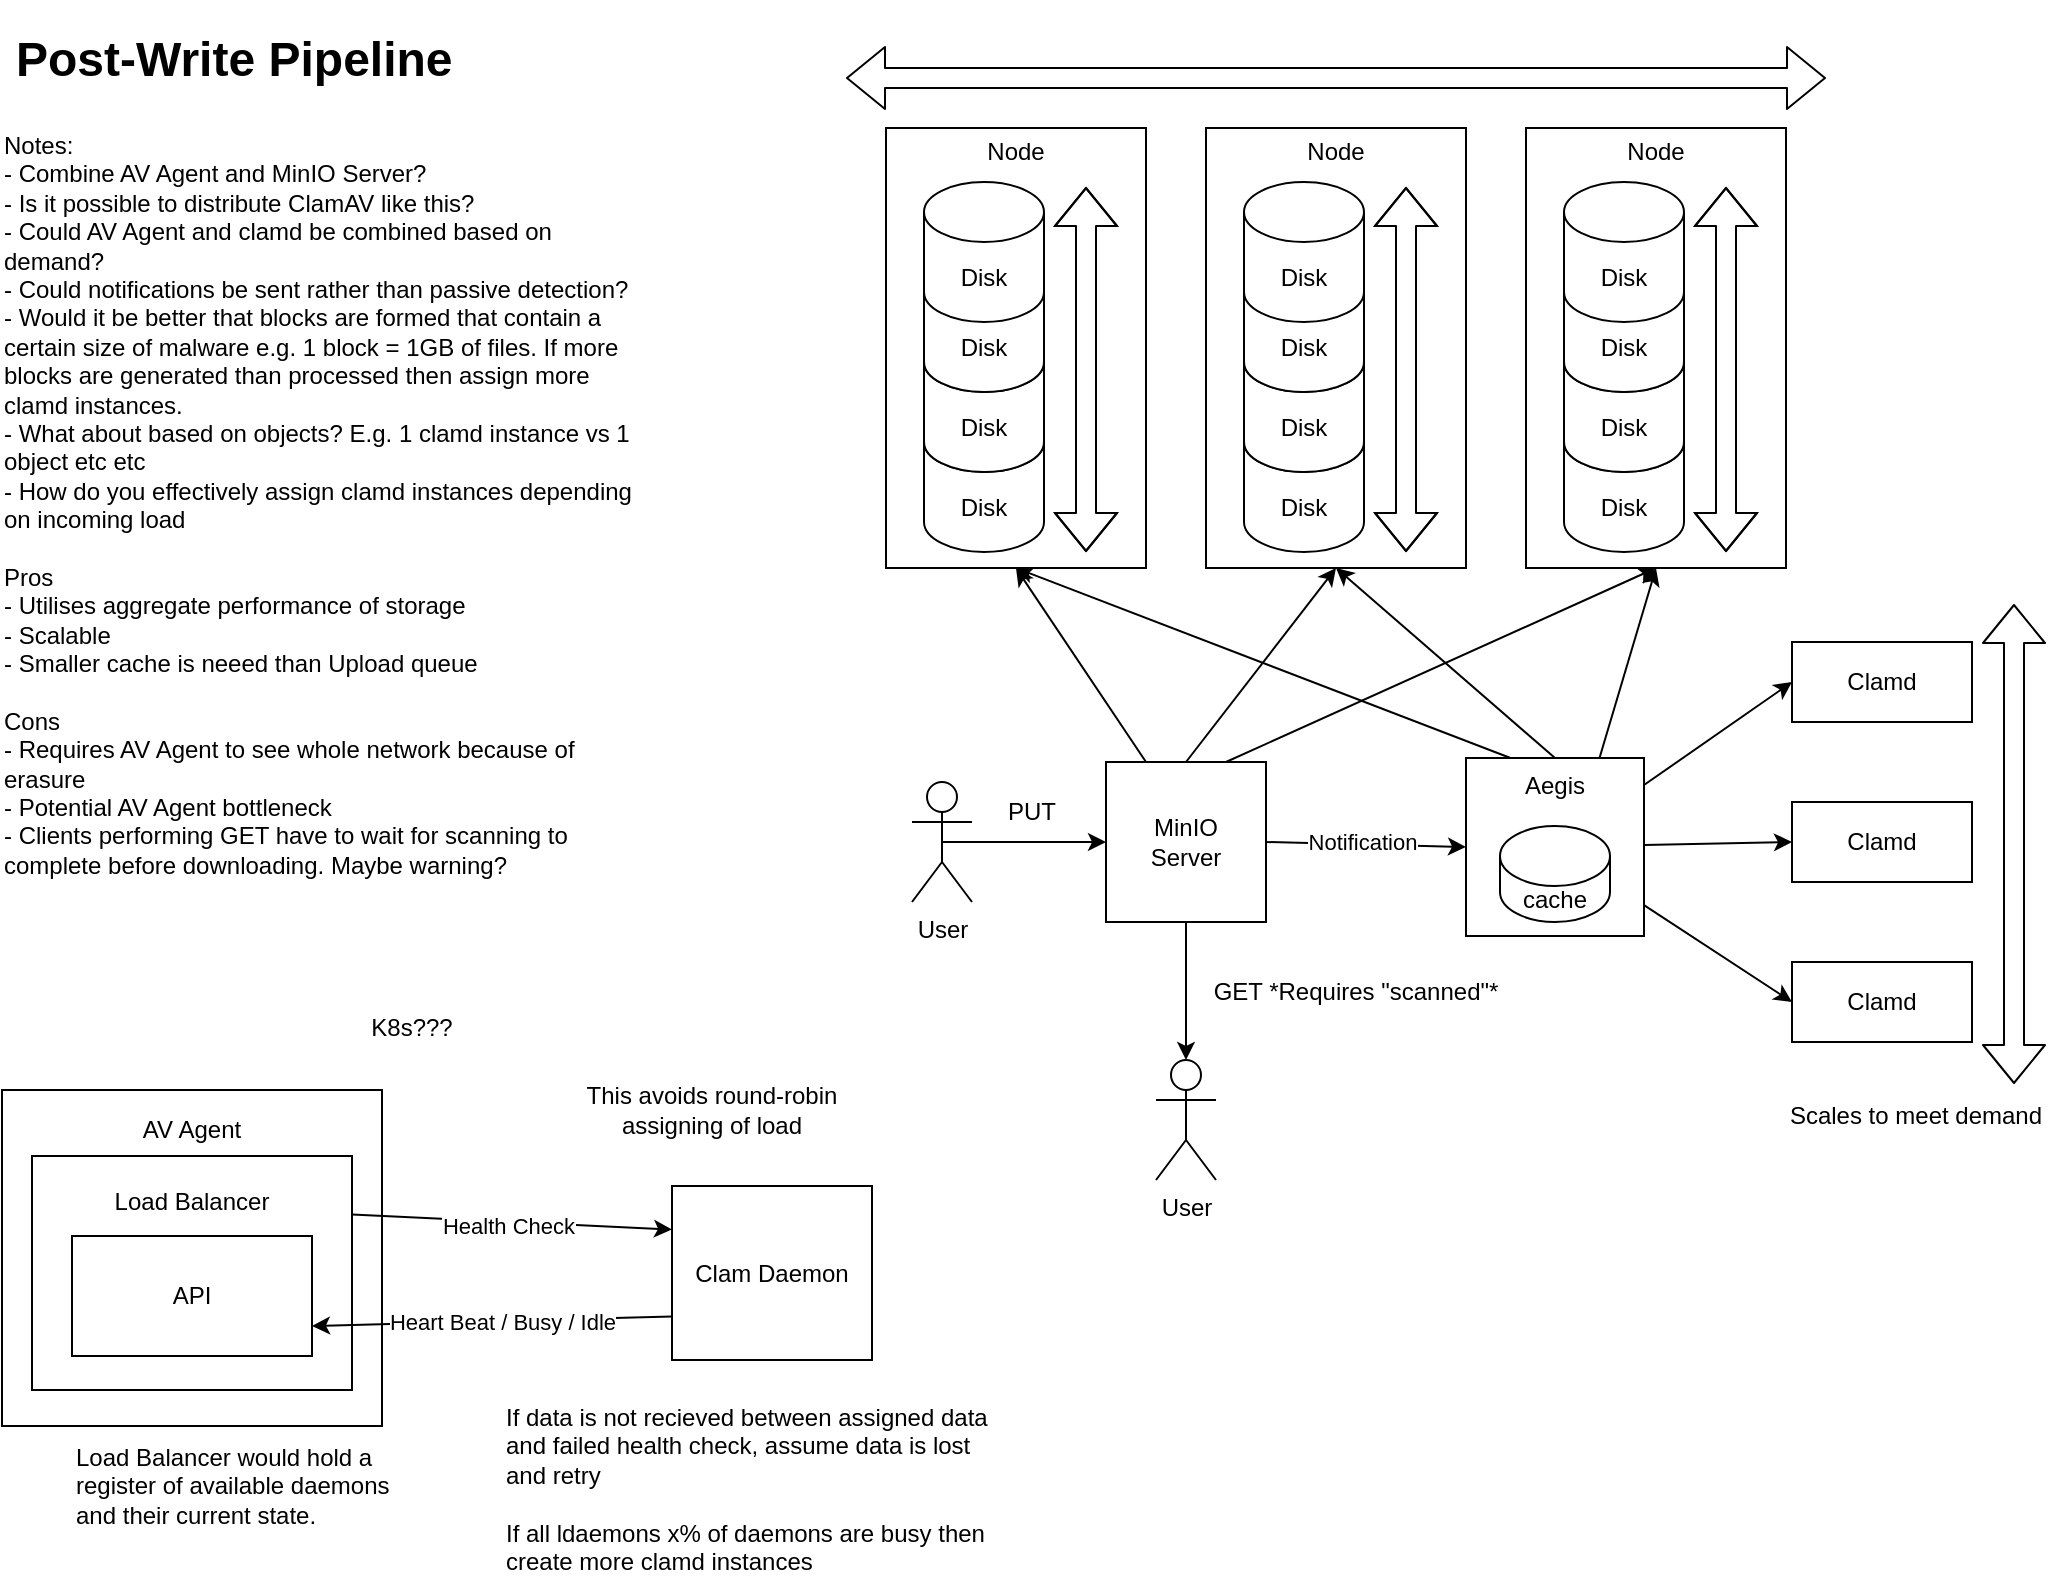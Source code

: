 <mxfile>
    <diagram id="RjvlNJKI8OJhxJ1KyoJ_" name="1. Post-Write">
        <mxGraphModel dx="1424" dy="691" grid="1" gridSize="10" guides="1" tooltips="1" connect="1" arrows="1" fold="1" page="1" pageScale="1" pageWidth="1169" pageHeight="827" math="0" shadow="0">
            <root>
                <mxCell id="0"/>
                <mxCell id="1" parent="0"/>
                <mxCell id="149" value="AV Agent&lt;br&gt;&lt;br&gt;&lt;br&gt;&lt;br&gt;&lt;br&gt;&lt;br&gt;&lt;br&gt;&lt;br&gt;&lt;br&gt;&lt;br&gt;" style="rounded=0;whiteSpace=wrap;html=1;" parent="1" vertex="1">
                    <mxGeometry x="33" y="546" width="190" height="168" as="geometry"/>
                </mxCell>
                <mxCell id="7" style="edgeStyle=none;html=1;entryX=0;entryY=0.5;entryDx=0;entryDy=0;" parent="1" source="2" target="4" edge="1">
                    <mxGeometry relative="1" as="geometry"/>
                </mxCell>
                <mxCell id="8" style="edgeStyle=none;html=1;entryX=0;entryY=0.5;entryDx=0;entryDy=0;" parent="1" source="2" target="5" edge="1">
                    <mxGeometry relative="1" as="geometry"/>
                </mxCell>
                <mxCell id="9" style="edgeStyle=none;html=1;entryX=0;entryY=0.5;entryDx=0;entryDy=0;" parent="1" source="2" target="6" edge="1">
                    <mxGeometry relative="1" as="geometry"/>
                </mxCell>
                <mxCell id="69" style="edgeStyle=none;html=1;exitX=0.5;exitY=0;exitDx=0;exitDy=0;entryX=0.5;entryY=1;entryDx=0;entryDy=0;" parent="1" source="2" target="50" edge="1">
                    <mxGeometry relative="1" as="geometry">
                        <mxPoint x="695" y="282" as="targetPoint"/>
                    </mxGeometry>
                </mxCell>
                <mxCell id="70" style="edgeStyle=none;html=1;exitX=0.25;exitY=0;exitDx=0;exitDy=0;entryX=0.5;entryY=1;entryDx=0;entryDy=0;" parent="1" source="2" target="45" edge="1">
                    <mxGeometry relative="1" as="geometry"/>
                </mxCell>
                <mxCell id="71" style="edgeStyle=none;html=1;exitX=0.75;exitY=0;exitDx=0;exitDy=0;entryX=0.5;entryY=1;entryDx=0;entryDy=0;" parent="1" source="2" target="61" edge="1">
                    <mxGeometry relative="1" as="geometry"/>
                </mxCell>
                <mxCell id="2" value="Aegis" style="whiteSpace=wrap;html=1;aspect=fixed;verticalAlign=top;" parent="1" vertex="1">
                    <mxGeometry x="765" y="380" width="89" height="89" as="geometry"/>
                </mxCell>
                <mxCell id="4" value="Clamd" style="rounded=0;whiteSpace=wrap;html=1;" parent="1" vertex="1">
                    <mxGeometry x="928" y="322" width="90" height="40" as="geometry"/>
                </mxCell>
                <mxCell id="5" value="Clamd" style="rounded=0;whiteSpace=wrap;html=1;" parent="1" vertex="1">
                    <mxGeometry x="928" y="402" width="90" height="40" as="geometry"/>
                </mxCell>
                <mxCell id="6" value="Clamd" style="rounded=0;whiteSpace=wrap;html=1;" parent="1" vertex="1">
                    <mxGeometry x="928" y="482" width="90" height="40" as="geometry"/>
                </mxCell>
                <mxCell id="10" value="" style="shape=flexArrow;endArrow=classic;startArrow=classic;html=1;" parent="1" edge="1">
                    <mxGeometry width="100" height="100" relative="1" as="geometry">
                        <mxPoint x="1039" y="543" as="sourcePoint"/>
                        <mxPoint x="1039" y="303" as="targetPoint"/>
                    </mxGeometry>
                </mxCell>
                <mxCell id="72" style="edgeStyle=none;html=1;exitX=0.5;exitY=0;exitDx=0;exitDy=0;entryX=0.5;entryY=1;entryDx=0;entryDy=0;" parent="1" source="15" target="50" edge="1">
                    <mxGeometry relative="1" as="geometry"/>
                </mxCell>
                <mxCell id="73" style="edgeStyle=none;html=1;exitX=0.75;exitY=0;exitDx=0;exitDy=0;entryX=0.5;entryY=1;entryDx=0;entryDy=0;" parent="1" source="15" target="61" edge="1">
                    <mxGeometry relative="1" as="geometry"/>
                </mxCell>
                <mxCell id="74" style="edgeStyle=none;html=1;exitX=0.25;exitY=0;exitDx=0;exitDy=0;entryX=0.5;entryY=1;entryDx=0;entryDy=0;" parent="1" source="15" target="45" edge="1">
                    <mxGeometry relative="1" as="geometry"/>
                </mxCell>
                <mxCell id="83" style="edgeStyle=none;html=1;exitX=0.5;exitY=1;exitDx=0;exitDy=0;" parent="1" source="15" edge="1">
                    <mxGeometry relative="1" as="geometry">
                        <mxPoint x="625" y="531" as="targetPoint"/>
                    </mxGeometry>
                </mxCell>
                <mxCell id="HQq63vd95KTNZ5jUhPr6-153" style="edgeStyle=none;html=1;exitX=1;exitY=0.5;exitDx=0;exitDy=0;entryX=0;entryY=0.5;entryDx=0;entryDy=0;" parent="1" source="15" target="2" edge="1">
                    <mxGeometry relative="1" as="geometry">
                        <mxPoint x="760" y="422" as="targetPoint"/>
                    </mxGeometry>
                </mxCell>
                <mxCell id="HQq63vd95KTNZ5jUhPr6-154" value="Notification" style="edgeLabel;html=1;align=center;verticalAlign=middle;resizable=0;points=[];" parent="HQq63vd95KTNZ5jUhPr6-153" vertex="1" connectable="0">
                    <mxGeometry x="-0.037" y="1" relative="1" as="geometry">
                        <mxPoint as="offset"/>
                    </mxGeometry>
                </mxCell>
                <mxCell id="15" value="MinIO&lt;br&gt;Server" style="whiteSpace=wrap;html=1;aspect=fixed;" parent="1" vertex="1">
                    <mxGeometry x="585" y="382" width="80" height="80" as="geometry"/>
                </mxCell>
                <mxCell id="22" style="edgeStyle=none;html=1;entryX=0;entryY=0.5;entryDx=0;entryDy=0;exitX=0.5;exitY=0.5;exitDx=0;exitDy=0;exitPerimeter=0;" parent="1" source="18" target="15" edge="1">
                    <mxGeometry relative="1" as="geometry">
                        <mxPoint x="535" y="422" as="sourcePoint"/>
                    </mxGeometry>
                </mxCell>
                <mxCell id="18" value="User&lt;br&gt;" style="shape=umlActor;verticalLabelPosition=bottom;verticalAlign=top;html=1;outlineConnect=0;" parent="1" vertex="1">
                    <mxGeometry x="488" y="392" width="30" height="60" as="geometry"/>
                </mxCell>
                <mxCell id="48" value="" style="group" parent="1" vertex="1" connectable="0">
                    <mxGeometry x="475" y="62" width="130" height="223" as="geometry"/>
                </mxCell>
                <mxCell id="45" value="" style="rounded=0;whiteSpace=wrap;html=1;" parent="48" vertex="1">
                    <mxGeometry y="3" width="130" height="220" as="geometry"/>
                </mxCell>
                <mxCell id="11" value="Disk" style="shape=cylinder3;whiteSpace=wrap;html=1;boundedLbl=1;backgroundOutline=1;size=15;" parent="48" vertex="1">
                    <mxGeometry x="19" y="145" width="60" height="70" as="geometry"/>
                </mxCell>
                <mxCell id="26" value="Disk" style="shape=cylinder3;whiteSpace=wrap;html=1;boundedLbl=1;backgroundOutline=1;size=15;" parent="48" vertex="1">
                    <mxGeometry x="19" y="105" width="60" height="70" as="geometry"/>
                </mxCell>
                <mxCell id="41" value="Disk" style="shape=cylinder3;whiteSpace=wrap;html=1;boundedLbl=1;backgroundOutline=1;size=15;" parent="48" vertex="1">
                    <mxGeometry x="19" y="65" width="60" height="70" as="geometry"/>
                </mxCell>
                <mxCell id="42" value="" style="shape=flexArrow;endArrow=classic;startArrow=classic;html=1;" parent="48" edge="1">
                    <mxGeometry width="100" height="100" relative="1" as="geometry">
                        <mxPoint x="100" y="215" as="sourcePoint"/>
                        <mxPoint x="100" y="32.5" as="targetPoint"/>
                        <Array as="points">
                            <mxPoint x="100" y="145"/>
                        </Array>
                    </mxGeometry>
                </mxCell>
                <mxCell id="43" value="Disk" style="shape=cylinder3;whiteSpace=wrap;html=1;boundedLbl=1;backgroundOutline=1;size=15;" parent="48" vertex="1">
                    <mxGeometry x="19" y="30" width="60" height="70" as="geometry"/>
                </mxCell>
                <mxCell id="46" value="Node" style="text;html=1;strokeColor=none;fillColor=none;align=center;verticalAlign=middle;whiteSpace=wrap;rounded=0;" parent="48" vertex="1">
                    <mxGeometry x="35" width="60" height="30" as="geometry"/>
                </mxCell>
                <mxCell id="49" value="" style="group" parent="1" vertex="1" connectable="0">
                    <mxGeometry x="635" y="62" width="130" height="223" as="geometry"/>
                </mxCell>
                <mxCell id="50" value="" style="rounded=0;whiteSpace=wrap;html=1;" parent="49" vertex="1">
                    <mxGeometry y="3" width="130" height="220" as="geometry"/>
                </mxCell>
                <mxCell id="51" value="Disk" style="shape=cylinder3;whiteSpace=wrap;html=1;boundedLbl=1;backgroundOutline=1;size=15;" parent="49" vertex="1">
                    <mxGeometry x="19" y="145" width="60" height="70" as="geometry"/>
                </mxCell>
                <mxCell id="52" value="Disk" style="shape=cylinder3;whiteSpace=wrap;html=1;boundedLbl=1;backgroundOutline=1;size=15;" parent="49" vertex="1">
                    <mxGeometry x="19" y="105" width="60" height="70" as="geometry"/>
                </mxCell>
                <mxCell id="53" value="Disk" style="shape=cylinder3;whiteSpace=wrap;html=1;boundedLbl=1;backgroundOutline=1;size=15;" parent="49" vertex="1">
                    <mxGeometry x="19" y="65" width="60" height="70" as="geometry"/>
                </mxCell>
                <mxCell id="54" value="" style="shape=flexArrow;endArrow=classic;startArrow=classic;html=1;" parent="49" edge="1">
                    <mxGeometry width="100" height="100" relative="1" as="geometry">
                        <mxPoint x="100" y="215" as="sourcePoint"/>
                        <mxPoint x="100" y="32.5" as="targetPoint"/>
                        <Array as="points">
                            <mxPoint x="100" y="145"/>
                        </Array>
                    </mxGeometry>
                </mxCell>
                <mxCell id="55" value="Disk" style="shape=cylinder3;whiteSpace=wrap;html=1;boundedLbl=1;backgroundOutline=1;size=15;" parent="49" vertex="1">
                    <mxGeometry x="19" y="30" width="60" height="70" as="geometry"/>
                </mxCell>
                <mxCell id="56" value="Node" style="text;html=1;strokeColor=none;fillColor=none;align=center;verticalAlign=middle;whiteSpace=wrap;rounded=0;" parent="49" vertex="1">
                    <mxGeometry x="35" width="60" height="30" as="geometry"/>
                </mxCell>
                <mxCell id="60" value="" style="group" parent="1" vertex="1" connectable="0">
                    <mxGeometry x="795" y="62" width="130" height="223" as="geometry"/>
                </mxCell>
                <mxCell id="61" value="" style="rounded=0;whiteSpace=wrap;html=1;" parent="60" vertex="1">
                    <mxGeometry y="3" width="130" height="220" as="geometry"/>
                </mxCell>
                <mxCell id="62" value="Disk" style="shape=cylinder3;whiteSpace=wrap;html=1;boundedLbl=1;backgroundOutline=1;size=15;" parent="60" vertex="1">
                    <mxGeometry x="19" y="145" width="60" height="70" as="geometry"/>
                </mxCell>
                <mxCell id="63" value="Disk" style="shape=cylinder3;whiteSpace=wrap;html=1;boundedLbl=1;backgroundOutline=1;size=15;" parent="60" vertex="1">
                    <mxGeometry x="19" y="105" width="60" height="70" as="geometry"/>
                </mxCell>
                <mxCell id="64" value="Disk" style="shape=cylinder3;whiteSpace=wrap;html=1;boundedLbl=1;backgroundOutline=1;size=15;" parent="60" vertex="1">
                    <mxGeometry x="19" y="65" width="60" height="70" as="geometry"/>
                </mxCell>
                <mxCell id="65" value="" style="shape=flexArrow;endArrow=classic;startArrow=classic;html=1;" parent="60" edge="1">
                    <mxGeometry width="100" height="100" relative="1" as="geometry">
                        <mxPoint x="100" y="215" as="sourcePoint"/>
                        <mxPoint x="100" y="32.5" as="targetPoint"/>
                        <Array as="points">
                            <mxPoint x="100" y="145"/>
                        </Array>
                    </mxGeometry>
                </mxCell>
                <mxCell id="66" value="Disk" style="shape=cylinder3;whiteSpace=wrap;html=1;boundedLbl=1;backgroundOutline=1;size=15;" parent="60" vertex="1">
                    <mxGeometry x="19" y="30" width="60" height="70" as="geometry"/>
                </mxCell>
                <mxCell id="67" value="Node" style="text;html=1;strokeColor=none;fillColor=none;align=center;verticalAlign=middle;whiteSpace=wrap;rounded=0;" parent="60" vertex="1">
                    <mxGeometry x="35" width="60" height="30" as="geometry"/>
                </mxCell>
                <mxCell id="76" value="&lt;div style=&quot;text-align: left;&quot;&gt;&lt;span style=&quot;background-color: initial;&quot;&gt;Notes:&lt;/span&gt;&lt;/div&gt;&lt;div style=&quot;text-align: left;&quot;&gt;&lt;span style=&quot;background-color: initial;&quot;&gt;- Combine AV Agent and MinIO Server?&lt;/span&gt;&lt;/div&gt;&lt;div style=&quot;text-align: left;&quot;&gt;&lt;span style=&quot;background-color: initial;&quot;&gt;- Is it possible to distribute ClamAV like this?&lt;/span&gt;&lt;/div&gt;&lt;div style=&quot;text-align: left;&quot;&gt;&lt;span style=&quot;background-color: initial;&quot;&gt;- Could AV Agent and clamd be combined based on demand?&lt;/span&gt;&lt;/div&gt;&lt;div style=&quot;text-align: left;&quot;&gt;&lt;span style=&quot;background-color: initial;&quot;&gt;- Could notifications be sent rather than passive detection?&lt;/span&gt;&lt;/div&gt;&lt;div style=&quot;text-align: left;&quot;&gt;&lt;span style=&quot;background-color: initial;&quot;&gt;- Would it be better that blocks are formed that contain a certain size of malware e.g. 1 block = 1GB of files. If more blocks are generated than processed then assign more clamd instances.&lt;/span&gt;&lt;/div&gt;&lt;div style=&quot;text-align: left;&quot;&gt;&lt;span style=&quot;background-color: initial;&quot;&gt;- What about based on objects? E.g. 1 clamd instance vs 1 object etc etc&lt;/span&gt;&lt;/div&gt;&lt;div style=&quot;text-align: left;&quot;&gt;&lt;span style=&quot;background-color: initial;&quot;&gt;- How do you effectively assign clamd instances depending on incoming load&lt;/span&gt;&lt;/div&gt;&lt;div style=&quot;text-align: left;&quot;&gt;&lt;span style=&quot;background-color: initial;&quot;&gt;&lt;br&gt;&lt;/span&gt;&lt;/div&gt;&lt;div style=&quot;text-align: left;&quot;&gt;&lt;span style=&quot;background-color: initial;&quot;&gt;Pros&lt;/span&gt;&lt;/div&gt;&lt;div style=&quot;text-align: left;&quot;&gt;&lt;span style=&quot;background-color: initial;&quot;&gt;- Utilises aggregate performance of storage&lt;/span&gt;&lt;/div&gt;&lt;div style=&quot;text-align: left;&quot;&gt;&lt;span style=&quot;background-color: initial;&quot;&gt;- Scalable&lt;/span&gt;&lt;/div&gt;&lt;div style=&quot;text-align: left;&quot;&gt;&lt;span style=&quot;background-color: initial;&quot;&gt;- Smaller cache is neeed than Upload queue&amp;nbsp;&lt;/span&gt;&lt;/div&gt;&lt;div style=&quot;text-align: left;&quot;&gt;&lt;span style=&quot;background-color: initial;&quot;&gt;&lt;br&gt;&lt;/span&gt;&lt;/div&gt;&lt;div style=&quot;text-align: left;&quot;&gt;&lt;span style=&quot;background-color: initial;&quot;&gt;Cons&lt;/span&gt;&lt;/div&gt;&lt;div style=&quot;text-align: left;&quot;&gt;&lt;span style=&quot;background-color: initial;&quot;&gt;- Requires AV Agent to see whole network because of erasure&lt;/span&gt;&lt;/div&gt;&lt;div style=&quot;text-align: left;&quot;&gt;&lt;span style=&quot;background-color: initial;&quot;&gt;- Potential AV Agent bottleneck&lt;/span&gt;&lt;/div&gt;&lt;div style=&quot;text-align: left;&quot;&gt;&lt;span style=&quot;background-color: initial;&quot;&gt;- Clients performing GET have to wait for scanning to complete before downloading. Maybe warning?&lt;/span&gt;&lt;/div&gt;&lt;div style=&quot;text-align: left;&quot;&gt;&lt;span style=&quot;background-color: initial;&quot;&gt;&lt;br&gt;&lt;/span&gt;&lt;/div&gt;&lt;div style=&quot;text-align: left;&quot;&gt;&lt;span style=&quot;background-color: initial;&quot;&gt;&lt;br&gt;&lt;/span&gt;&lt;/div&gt;" style="text;html=1;strokeColor=none;fillColor=none;align=center;verticalAlign=top;whiteSpace=wrap;rounded=0;" parent="1" vertex="1">
                    <mxGeometry x="33" y="60" width="327" height="420" as="geometry"/>
                </mxCell>
                <mxCell id="77" value="" style="shape=flexArrow;endArrow=classic;startArrow=classic;html=1;" parent="1" edge="1">
                    <mxGeometry width="100" height="100" relative="1" as="geometry">
                        <mxPoint x="455" y="40" as="sourcePoint"/>
                        <mxPoint x="945" y="40" as="targetPoint"/>
                    </mxGeometry>
                </mxCell>
                <mxCell id="78" value="Scales to meet demand" style="text;html=1;strokeColor=none;fillColor=none;align=center;verticalAlign=middle;whiteSpace=wrap;rounded=0;rotation=0;" parent="1" vertex="1">
                    <mxGeometry x="925" y="544" width="130" height="30" as="geometry"/>
                </mxCell>
                <mxCell id="79" value="PUT" style="text;html=1;strokeColor=none;fillColor=none;align=center;verticalAlign=middle;whiteSpace=wrap;rounded=0;" parent="1" vertex="1">
                    <mxGeometry x="518" y="392" width="60" height="30" as="geometry"/>
                </mxCell>
                <mxCell id="82" value="User" style="shape=umlActor;verticalLabelPosition=bottom;verticalAlign=top;html=1;outlineConnect=0;" parent="1" vertex="1">
                    <mxGeometry x="610" y="531" width="30" height="60" as="geometry"/>
                </mxCell>
                <mxCell id="84" value="GET *Requires &quot;scanned&quot;*" style="text;html=1;strokeColor=none;fillColor=none;align=center;verticalAlign=middle;whiteSpace=wrap;rounded=0;" parent="1" vertex="1">
                    <mxGeometry x="625" y="482" width="170" height="30" as="geometry"/>
                </mxCell>
                <mxCell id="137" value="Load Balancer&lt;br&gt;&lt;br&gt;&lt;br&gt;&lt;br&gt;&lt;br&gt;&lt;br&gt;" style="rounded=0;whiteSpace=wrap;html=1;" parent="1" vertex="1">
                    <mxGeometry x="48" y="579" width="160" height="117" as="geometry"/>
                </mxCell>
                <mxCell id="141" style="edgeStyle=none;html=1;exitX=0;exitY=0.75;exitDx=0;exitDy=0;entryX=1;entryY=0.75;entryDx=0;entryDy=0;" parent="1" source="135" target="138" edge="1">
                    <mxGeometry relative="1" as="geometry"/>
                </mxCell>
                <mxCell id="144" value="Heart Beat / Busy / Idle" style="edgeLabel;html=1;align=center;verticalAlign=middle;resizable=0;points=[];" parent="141" vertex="1" connectable="0">
                    <mxGeometry x="-0.054" relative="1" as="geometry">
                        <mxPoint as="offset"/>
                    </mxGeometry>
                </mxCell>
                <mxCell id="135" value="Clam Daemon" style="rounded=0;whiteSpace=wrap;html=1;" parent="1" vertex="1">
                    <mxGeometry x="368" y="594" width="100" height="87" as="geometry"/>
                </mxCell>
                <mxCell id="140" style="edgeStyle=none;html=1;exitX=1;exitY=0.25;exitDx=0;exitDy=0;entryX=0;entryY=0.25;entryDx=0;entryDy=0;" parent="1" source="137" target="135" edge="1">
                    <mxGeometry relative="1" as="geometry"/>
                </mxCell>
                <mxCell id="147" value="Health Check" style="edgeLabel;html=1;align=center;verticalAlign=middle;resizable=0;points=[];" parent="140" vertex="1" connectable="0">
                    <mxGeometry x="-0.034" y="-2" relative="1" as="geometry">
                        <mxPoint as="offset"/>
                    </mxGeometry>
                </mxCell>
                <mxCell id="138" value="API" style="rounded=0;whiteSpace=wrap;html=1;" parent="1" vertex="1">
                    <mxGeometry x="68" y="619" width="120" height="60" as="geometry"/>
                </mxCell>
                <mxCell id="146" value="Load Balancer would hold a register of available daemons and their current state.&amp;nbsp;" style="text;html=1;strokeColor=none;fillColor=none;align=left;verticalAlign=top;whiteSpace=wrap;rounded=0;" parent="1" vertex="1">
                    <mxGeometry x="67.5" y="716" width="180" height="50" as="geometry"/>
                </mxCell>
                <mxCell id="148" value="If data is not recieved between assigned data and failed health check, assume data is lost and retry&lt;br&gt;&lt;br&gt;If all ldaemons x% of daemons are busy then create more clamd instances" style="text;html=1;strokeColor=none;fillColor=none;align=left;verticalAlign=top;whiteSpace=wrap;rounded=0;" parent="1" vertex="1">
                    <mxGeometry x="283" y="696" width="250" height="102" as="geometry"/>
                </mxCell>
                <mxCell id="150" value="This avoids round-robin assigning of load" style="text;html=1;strokeColor=none;fillColor=none;align=center;verticalAlign=middle;whiteSpace=wrap;rounded=0;" parent="1" vertex="1">
                    <mxGeometry x="318" y="536" width="140" height="40" as="geometry"/>
                </mxCell>
                <mxCell id="153" value="K8s???" style="text;html=1;strokeColor=none;fillColor=none;align=center;verticalAlign=middle;whiteSpace=wrap;rounded=0;" parent="1" vertex="1">
                    <mxGeometry x="208" y="500" width="60" height="30" as="geometry"/>
                </mxCell>
                <mxCell id="zF9hOvvKRrKDibtB3fqk-153" value="&lt;h1&gt;Post-Write Pipeline&lt;/h1&gt;" style="text;html=1;strokeColor=none;fillColor=none;spacing=5;spacingTop=-20;whiteSpace=wrap;overflow=hidden;rounded=0;" parent="1" vertex="1">
                    <mxGeometry x="35" y="11" width="258" height="120" as="geometry"/>
                </mxCell>
                <mxCell id="u43JIt5YKTVEXxMAKbB2-153" value="cache" style="shape=cylinder3;whiteSpace=wrap;html=1;boundedLbl=1;backgroundOutline=1;size=15;" parent="1" vertex="1">
                    <mxGeometry x="782" y="414" width="55" height="48" as="geometry"/>
                </mxCell>
            </root>
        </mxGraphModel>
    </diagram>
    <diagram id="M8Xl1XaoNKDy96b0d_8x" name="2. Upload Queue">
        <mxGraphModel dx="1637" dy="691" grid="1" gridSize="10" guides="1" tooltips="1" connect="1" arrows="1" fold="1" page="1" pageScale="1" pageWidth="1169" pageHeight="827" math="0" shadow="0">
            <root>
                <mxCell id="0"/>
                <mxCell id="1" parent="0"/>
                <mxCell id="RE1MahlRlippkIhszyTc-12" style="edgeStyle=none;html=1;exitX=0.5;exitY=0;exitDx=0;exitDy=0;entryX=0.5;entryY=1;entryDx=0;entryDy=0;" parent="1" source="RE1MahlRlippkIhszyTc-16" target="RE1MahlRlippkIhszyTc-28" edge="1">
                    <mxGeometry relative="1" as="geometry"/>
                </mxCell>
                <mxCell id="RE1MahlRlippkIhszyTc-13" style="edgeStyle=none;html=1;exitX=0.75;exitY=0;exitDx=0;exitDy=0;entryX=0.5;entryY=1;entryDx=0;entryDy=0;" parent="1" source="RE1MahlRlippkIhszyTc-16" target="RE1MahlRlippkIhszyTc-36" edge="1">
                    <mxGeometry relative="1" as="geometry"/>
                </mxCell>
                <mxCell id="RE1MahlRlippkIhszyTc-14" style="edgeStyle=none;html=1;exitX=0.25;exitY=0;exitDx=0;exitDy=0;entryX=0.5;entryY=1;entryDx=0;entryDy=0;" parent="1" source="RE1MahlRlippkIhszyTc-16" target="RE1MahlRlippkIhszyTc-20" edge="1">
                    <mxGeometry relative="1" as="geometry"/>
                </mxCell>
                <mxCell id="G2NjYYgaOKHh2VoVqKvF-28" style="edgeStyle=none;html=1;exitX=1;exitY=0.5;exitDx=0;exitDy=0;" parent="1" source="RE1MahlRlippkIhszyTc-16" target="G2NjYYgaOKHh2VoVqKvF-27" edge="1">
                    <mxGeometry relative="1" as="geometry"/>
                </mxCell>
                <mxCell id="G2NjYYgaOKHh2VoVqKvF-29" value="GET" style="edgeLabel;html=1;align=center;verticalAlign=middle;resizable=0;points=[];" parent="G2NjYYgaOKHh2VoVqKvF-28" vertex="1" connectable="0">
                    <mxGeometry x="-0.006" relative="1" as="geometry">
                        <mxPoint as="offset"/>
                    </mxGeometry>
                </mxCell>
                <mxCell id="RE1MahlRlippkIhszyTc-16" value="MinIO&lt;br&gt;Server" style="whiteSpace=wrap;html=1;aspect=fixed;" parent="1" vertex="1">
                    <mxGeometry x="605" y="452" width="80" height="80" as="geometry"/>
                </mxCell>
                <mxCell id="RE1MahlRlippkIhszyTc-19" value="" style="group" parent="1" vertex="1" connectable="0">
                    <mxGeometry x="420" y="142" width="130" height="223" as="geometry"/>
                </mxCell>
                <mxCell id="RE1MahlRlippkIhszyTc-20" value="" style="rounded=0;whiteSpace=wrap;html=1;" parent="RE1MahlRlippkIhszyTc-19" vertex="1">
                    <mxGeometry y="3" width="130" height="220" as="geometry"/>
                </mxCell>
                <mxCell id="RE1MahlRlippkIhszyTc-21" value="Disk" style="shape=cylinder3;whiteSpace=wrap;html=1;boundedLbl=1;backgroundOutline=1;size=15;" parent="RE1MahlRlippkIhszyTc-19" vertex="1">
                    <mxGeometry x="19" y="145" width="60" height="70" as="geometry"/>
                </mxCell>
                <mxCell id="RE1MahlRlippkIhszyTc-22" value="Disk" style="shape=cylinder3;whiteSpace=wrap;html=1;boundedLbl=1;backgroundOutline=1;size=15;" parent="RE1MahlRlippkIhszyTc-19" vertex="1">
                    <mxGeometry x="19" y="105" width="60" height="70" as="geometry"/>
                </mxCell>
                <mxCell id="RE1MahlRlippkIhszyTc-23" value="Disk" style="shape=cylinder3;whiteSpace=wrap;html=1;boundedLbl=1;backgroundOutline=1;size=15;" parent="RE1MahlRlippkIhszyTc-19" vertex="1">
                    <mxGeometry x="19" y="65" width="60" height="70" as="geometry"/>
                </mxCell>
                <mxCell id="RE1MahlRlippkIhszyTc-24" value="" style="shape=flexArrow;endArrow=classic;startArrow=classic;html=1;" parent="RE1MahlRlippkIhszyTc-19" edge="1">
                    <mxGeometry width="100" height="100" relative="1" as="geometry">
                        <mxPoint x="100" y="215" as="sourcePoint"/>
                        <mxPoint x="100" y="32.5" as="targetPoint"/>
                        <Array as="points">
                            <mxPoint x="100" y="145"/>
                        </Array>
                    </mxGeometry>
                </mxCell>
                <mxCell id="RE1MahlRlippkIhszyTc-25" value="Disk" style="shape=cylinder3;whiteSpace=wrap;html=1;boundedLbl=1;backgroundOutline=1;size=15;" parent="RE1MahlRlippkIhszyTc-19" vertex="1">
                    <mxGeometry x="19" y="30" width="60" height="70" as="geometry"/>
                </mxCell>
                <mxCell id="RE1MahlRlippkIhszyTc-26" value="Node" style="text;html=1;strokeColor=none;fillColor=none;align=center;verticalAlign=middle;whiteSpace=wrap;rounded=0;" parent="RE1MahlRlippkIhszyTc-19" vertex="1">
                    <mxGeometry x="35" width="60" height="30" as="geometry"/>
                </mxCell>
                <mxCell id="RE1MahlRlippkIhszyTc-27" value="" style="group" parent="1" vertex="1" connectable="0">
                    <mxGeometry x="580" y="142" width="130" height="223" as="geometry"/>
                </mxCell>
                <mxCell id="RE1MahlRlippkIhszyTc-28" value="" style="rounded=0;whiteSpace=wrap;html=1;" parent="RE1MahlRlippkIhszyTc-27" vertex="1">
                    <mxGeometry y="3" width="130" height="220" as="geometry"/>
                </mxCell>
                <mxCell id="RE1MahlRlippkIhszyTc-29" value="Disk" style="shape=cylinder3;whiteSpace=wrap;html=1;boundedLbl=1;backgroundOutline=1;size=15;" parent="RE1MahlRlippkIhszyTc-27" vertex="1">
                    <mxGeometry x="19" y="145" width="60" height="70" as="geometry"/>
                </mxCell>
                <mxCell id="RE1MahlRlippkIhszyTc-30" value="Disk" style="shape=cylinder3;whiteSpace=wrap;html=1;boundedLbl=1;backgroundOutline=1;size=15;" parent="RE1MahlRlippkIhszyTc-27" vertex="1">
                    <mxGeometry x="19" y="105" width="60" height="70" as="geometry"/>
                </mxCell>
                <mxCell id="RE1MahlRlippkIhszyTc-31" value="Disk" style="shape=cylinder3;whiteSpace=wrap;html=1;boundedLbl=1;backgroundOutline=1;size=15;" parent="RE1MahlRlippkIhszyTc-27" vertex="1">
                    <mxGeometry x="19" y="65" width="60" height="70" as="geometry"/>
                </mxCell>
                <mxCell id="RE1MahlRlippkIhszyTc-32" value="" style="shape=flexArrow;endArrow=classic;startArrow=classic;html=1;" parent="RE1MahlRlippkIhszyTc-27" edge="1">
                    <mxGeometry width="100" height="100" relative="1" as="geometry">
                        <mxPoint x="100" y="215" as="sourcePoint"/>
                        <mxPoint x="100" y="32.5" as="targetPoint"/>
                        <Array as="points">
                            <mxPoint x="100" y="145"/>
                        </Array>
                    </mxGeometry>
                </mxCell>
                <mxCell id="RE1MahlRlippkIhszyTc-33" value="Disk" style="shape=cylinder3;whiteSpace=wrap;html=1;boundedLbl=1;backgroundOutline=1;size=15;" parent="RE1MahlRlippkIhszyTc-27" vertex="1">
                    <mxGeometry x="19" y="30" width="60" height="70" as="geometry"/>
                </mxCell>
                <mxCell id="RE1MahlRlippkIhszyTc-34" value="Node" style="text;html=1;strokeColor=none;fillColor=none;align=center;verticalAlign=middle;whiteSpace=wrap;rounded=0;" parent="RE1MahlRlippkIhszyTc-27" vertex="1">
                    <mxGeometry x="35" width="60" height="30" as="geometry"/>
                </mxCell>
                <mxCell id="RE1MahlRlippkIhszyTc-35" value="" style="group" parent="1" vertex="1" connectable="0">
                    <mxGeometry x="740" y="142" width="130" height="223" as="geometry"/>
                </mxCell>
                <mxCell id="RE1MahlRlippkIhszyTc-36" value="" style="rounded=0;whiteSpace=wrap;html=1;" parent="RE1MahlRlippkIhszyTc-35" vertex="1">
                    <mxGeometry y="3" width="130" height="220" as="geometry"/>
                </mxCell>
                <mxCell id="RE1MahlRlippkIhszyTc-37" value="Disk" style="shape=cylinder3;whiteSpace=wrap;html=1;boundedLbl=1;backgroundOutline=1;size=15;" parent="RE1MahlRlippkIhszyTc-35" vertex="1">
                    <mxGeometry x="19" y="145" width="60" height="70" as="geometry"/>
                </mxCell>
                <mxCell id="RE1MahlRlippkIhszyTc-38" value="Disk" style="shape=cylinder3;whiteSpace=wrap;html=1;boundedLbl=1;backgroundOutline=1;size=15;" parent="RE1MahlRlippkIhszyTc-35" vertex="1">
                    <mxGeometry x="19" y="105" width="60" height="70" as="geometry"/>
                </mxCell>
                <mxCell id="RE1MahlRlippkIhszyTc-39" value="Disk" style="shape=cylinder3;whiteSpace=wrap;html=1;boundedLbl=1;backgroundOutline=1;size=15;" parent="RE1MahlRlippkIhszyTc-35" vertex="1">
                    <mxGeometry x="19" y="65" width="60" height="70" as="geometry"/>
                </mxCell>
                <mxCell id="RE1MahlRlippkIhszyTc-40" value="" style="shape=flexArrow;endArrow=classic;startArrow=classic;html=1;" parent="RE1MahlRlippkIhszyTc-35" edge="1">
                    <mxGeometry width="100" height="100" relative="1" as="geometry">
                        <mxPoint x="100" y="215" as="sourcePoint"/>
                        <mxPoint x="100" y="32.5" as="targetPoint"/>
                        <Array as="points">
                            <mxPoint x="100" y="145"/>
                        </Array>
                    </mxGeometry>
                </mxCell>
                <mxCell id="RE1MahlRlippkIhszyTc-41" value="Disk" style="shape=cylinder3;whiteSpace=wrap;html=1;boundedLbl=1;backgroundOutline=1;size=15;" parent="RE1MahlRlippkIhszyTc-35" vertex="1">
                    <mxGeometry x="19" y="30" width="60" height="70" as="geometry"/>
                </mxCell>
                <mxCell id="RE1MahlRlippkIhszyTc-42" value="Node" style="text;html=1;strokeColor=none;fillColor=none;align=center;verticalAlign=middle;whiteSpace=wrap;rounded=0;" parent="RE1MahlRlippkIhszyTc-35" vertex="1">
                    <mxGeometry x="35" width="60" height="30" as="geometry"/>
                </mxCell>
                <mxCell id="RE1MahlRlippkIhszyTc-43" value="" style="shape=flexArrow;endArrow=classic;startArrow=classic;html=1;" parent="1" edge="1">
                    <mxGeometry width="100" height="100" relative="1" as="geometry">
                        <mxPoint x="400" y="120" as="sourcePoint"/>
                        <mxPoint x="890" y="120" as="targetPoint"/>
                    </mxGeometry>
                </mxCell>
                <mxCell id="GwtMCqNibiT7aOcGOdMe-1" value="&lt;h1&gt;Upload Queue Pipeline&lt;/h1&gt;" style="text;html=1;strokeColor=none;fillColor=none;spacing=5;spacingTop=-20;whiteSpace=wrap;overflow=hidden;rounded=0;" parent="1" vertex="1">
                    <mxGeometry x="23" y="20" width="300" height="40" as="geometry"/>
                </mxCell>
                <mxCell id="G2NjYYgaOKHh2VoVqKvF-4" style="edgeStyle=none;html=1;entryX=0;entryY=0.5;entryDx=0;entryDy=0;" parent="1" source="G2NjYYgaOKHh2VoVqKvF-1" target="RE1MahlRlippkIhszyTc-16" edge="1">
                    <mxGeometry relative="1" as="geometry">
                        <mxPoint x="559" y="492" as="targetPoint"/>
                    </mxGeometry>
                </mxCell>
                <mxCell id="G2NjYYgaOKHh2VoVqKvF-16" value="Clean" style="edgeLabel;html=1;align=center;verticalAlign=middle;resizable=0;points=[];" parent="G2NjYYgaOKHh2VoVqKvF-4" vertex="1" connectable="0">
                    <mxGeometry x="0.315" y="-1" relative="1" as="geometry">
                        <mxPoint x="-17" y="9" as="offset"/>
                    </mxGeometry>
                </mxCell>
                <mxCell id="G2NjYYgaOKHh2VoVqKvF-7" value="Quarantine" style="shape=cylinder3;whiteSpace=wrap;html=1;boundedLbl=1;backgroundOutline=1;size=15;" parent="1" vertex="1">
                    <mxGeometry x="607.5" y="550" width="75" height="90" as="geometry"/>
                </mxCell>
                <mxCell id="G2NjYYgaOKHh2VoVqKvF-9" value="" style="group" parent="1" vertex="1" connectable="0">
                    <mxGeometry x="426" y="492" width="66" height="92" as="geometry"/>
                </mxCell>
                <mxCell id="G2NjYYgaOKHh2VoVqKvF-1" value="Aegis" style="rounded=0;whiteSpace=wrap;html=1;verticalAlign=top;" parent="G2NjYYgaOKHh2VoVqKvF-9" vertex="1">
                    <mxGeometry width="66" height="92" as="geometry"/>
                </mxCell>
                <mxCell id="G2NjYYgaOKHh2VoVqKvF-6" value="cache" style="shape=cylinder3;whiteSpace=wrap;html=1;boundedLbl=1;backgroundOutline=1;size=15;" parent="G2NjYYgaOKHh2VoVqKvF-9" vertex="1">
                    <mxGeometry x="8.5" y="30" width="49" height="51.17" as="geometry"/>
                </mxCell>
                <mxCell id="G2NjYYgaOKHh2VoVqKvF-13" style="edgeStyle=none;html=1;entryX=0;entryY=0.5;entryDx=0;entryDy=0;" parent="1" source="G2NjYYgaOKHh2VoVqKvF-12" target="G2NjYYgaOKHh2VoVqKvF-1" edge="1">
                    <mxGeometry relative="1" as="geometry"/>
                </mxCell>
                <mxCell id="G2NjYYgaOKHh2VoVqKvF-14" value="PUT" style="edgeLabel;html=1;align=center;verticalAlign=middle;resizable=0;points=[];" parent="G2NjYYgaOKHh2VoVqKvF-13" vertex="1" connectable="0">
                    <mxGeometry x="-0.18" y="1" relative="1" as="geometry">
                        <mxPoint x="5" y="1" as="offset"/>
                    </mxGeometry>
                </mxCell>
                <mxCell id="G2NjYYgaOKHh2VoVqKvF-12" value="User" style="shape=umlActor;verticalLabelPosition=bottom;verticalAlign=top;html=1;outlineConnect=0;" parent="1" vertex="1">
                    <mxGeometry x="310" y="508" width="30" height="60" as="geometry"/>
                </mxCell>
                <mxCell id="G2NjYYgaOKHh2VoVqKvF-17" value="Clamd" style="rounded=0;whiteSpace=wrap;html=1;" parent="1" vertex="1">
                    <mxGeometry x="424" y="650" width="70" height="30" as="geometry"/>
                </mxCell>
                <mxCell id="G2NjYYgaOKHh2VoVqKvF-18" value="Malware" style="edgeStyle=none;html=1;exitX=1;exitY=0.75;exitDx=0;exitDy=0;entryX=0;entryY=0.5;entryDx=0;entryDy=0;entryPerimeter=0;" parent="1" source="G2NjYYgaOKHh2VoVqKvF-1" target="G2NjYYgaOKHh2VoVqKvF-7" edge="1">
                    <mxGeometry relative="1" as="geometry"/>
                </mxCell>
                <mxCell id="G2NjYYgaOKHh2VoVqKvF-19" value="Clamd" style="rounded=0;whiteSpace=wrap;html=1;" parent="1" vertex="1">
                    <mxGeometry x="510" y="650" width="70" height="30" as="geometry"/>
                </mxCell>
                <mxCell id="G2NjYYgaOKHh2VoVqKvF-20" value="Clamd" style="rounded=0;whiteSpace=wrap;html=1;" parent="1" vertex="1">
                    <mxGeometry x="340" y="650" width="70" height="30" as="geometry"/>
                </mxCell>
                <mxCell id="G2NjYYgaOKHh2VoVqKvF-21" style="edgeStyle=none;html=1;exitX=0.25;exitY=1;exitDx=0;exitDy=0;entryX=0.5;entryY=0;entryDx=0;entryDy=0;" parent="1" source="G2NjYYgaOKHh2VoVqKvF-1" target="G2NjYYgaOKHh2VoVqKvF-20" edge="1">
                    <mxGeometry relative="1" as="geometry"/>
                </mxCell>
                <mxCell id="G2NjYYgaOKHh2VoVqKvF-22" style="edgeStyle=none;html=1;exitX=0.5;exitY=1;exitDx=0;exitDy=0;entryX=0.5;entryY=0;entryDx=0;entryDy=0;" parent="1" source="G2NjYYgaOKHh2VoVqKvF-1" target="G2NjYYgaOKHh2VoVqKvF-17" edge="1">
                    <mxGeometry relative="1" as="geometry"/>
                </mxCell>
                <mxCell id="G2NjYYgaOKHh2VoVqKvF-23" style="edgeStyle=none;html=1;exitX=0.75;exitY=1;exitDx=0;exitDy=0;entryX=0.5;entryY=0;entryDx=0;entryDy=0;" parent="1" source="G2NjYYgaOKHh2VoVqKvF-1" target="G2NjYYgaOKHh2VoVqKvF-19" edge="1">
                    <mxGeometry relative="1" as="geometry"/>
                </mxCell>
                <mxCell id="G2NjYYgaOKHh2VoVqKvF-24" value="" style="shape=flexArrow;endArrow=classic;startArrow=classic;html=1;" parent="1" edge="1">
                    <mxGeometry width="100" height="100" relative="1" as="geometry">
                        <mxPoint x="320" y="710" as="sourcePoint"/>
                        <mxPoint x="600" y="710" as="targetPoint"/>
                    </mxGeometry>
                </mxCell>
                <mxCell id="G2NjYYgaOKHh2VoVqKvF-25" value="Forms an upload queue before writing to MinIO&lt;br&gt;&lt;br&gt;&lt;br&gt;Pros&lt;br&gt;- All malware is intercepted BEFORE entering the storage nodes&lt;br&gt;- MinIO does not PUT any malicious files&lt;br&gt;- Users cannot GET malicious files&lt;br&gt;- System is independant of MinIO processes&lt;br&gt;&lt;br&gt;Cons&lt;br&gt;- Temporary storage is needed to hold incoming files which is a limiting factor for upload size. Could try streaming?&lt;br&gt;- Clam Daemons must keep up with incoming PUTs otherwise system performance will be throttled&lt;br&gt;- Sequential pipeline means no aggregate performance from MinIO&lt;br&gt;- Potential to drop incoming data if cache is full" style="text;html=1;strokeColor=none;fillColor=none;align=left;verticalAlign=top;whiteSpace=wrap;rounded=0;" parent="1" vertex="1">
                    <mxGeometry x="30" y="83" width="320" height="369" as="geometry"/>
                </mxCell>
                <mxCell id="G2NjYYgaOKHh2VoVqKvF-27" value="User" style="shape=umlActor;verticalLabelPosition=bottom;verticalAlign=top;html=1;outlineConnect=0;" parent="1" vertex="1">
                    <mxGeometry x="774" y="462" width="30" height="60" as="geometry"/>
                </mxCell>
            </root>
        </mxGraphModel>
    </diagram>
    <diagram name="3. Write Intercept" id="g_Bx438YZtyjtlplMaOr">
        <mxGraphModel dx="1637" dy="691" grid="1" gridSize="10" guides="1" tooltips="1" connect="1" arrows="1" fold="1" page="1" pageScale="1" pageWidth="1169" pageHeight="827" math="0" shadow="0">
            <root>
                <mxCell id="u-eEXP1OFtaHEh5S5UEF-0"/>
                <mxCell id="u-eEXP1OFtaHEh5S5UEF-1" parent="u-eEXP1OFtaHEh5S5UEF-0"/>
                <mxCell id="u-eEXP1OFtaHEh5S5UEF-20" value="" style="group" parent="u-eEXP1OFtaHEh5S5UEF-1" vertex="1" connectable="0">
                    <mxGeometry x="390" y="102" width="130" height="223" as="geometry"/>
                </mxCell>
                <mxCell id="u-eEXP1OFtaHEh5S5UEF-21" value="" style="rounded=0;whiteSpace=wrap;html=1;" parent="u-eEXP1OFtaHEh5S5UEF-20" vertex="1">
                    <mxGeometry y="3" width="130" height="220" as="geometry"/>
                </mxCell>
                <mxCell id="u-eEXP1OFtaHEh5S5UEF-22" value="Disk" style="shape=cylinder3;whiteSpace=wrap;html=1;boundedLbl=1;backgroundOutline=1;size=15;" parent="u-eEXP1OFtaHEh5S5UEF-20" vertex="1">
                    <mxGeometry x="19" y="145" width="60" height="70" as="geometry"/>
                </mxCell>
                <mxCell id="u-eEXP1OFtaHEh5S5UEF-23" value="Disk" style="shape=cylinder3;whiteSpace=wrap;html=1;boundedLbl=1;backgroundOutline=1;size=15;" parent="u-eEXP1OFtaHEh5S5UEF-20" vertex="1">
                    <mxGeometry x="19" y="105" width="60" height="70" as="geometry"/>
                </mxCell>
                <mxCell id="u-eEXP1OFtaHEh5S5UEF-24" value="Disk" style="shape=cylinder3;whiteSpace=wrap;html=1;boundedLbl=1;backgroundOutline=1;size=15;" parent="u-eEXP1OFtaHEh5S5UEF-20" vertex="1">
                    <mxGeometry x="19" y="65" width="60" height="70" as="geometry"/>
                </mxCell>
                <mxCell id="u-eEXP1OFtaHEh5S5UEF-25" value="" style="shape=flexArrow;endArrow=classic;startArrow=classic;html=1;" parent="u-eEXP1OFtaHEh5S5UEF-20" edge="1">
                    <mxGeometry width="100" height="100" relative="1" as="geometry">
                        <mxPoint x="100" y="215" as="sourcePoint"/>
                        <mxPoint x="100" y="32.5" as="targetPoint"/>
                        <Array as="points">
                            <mxPoint x="100" y="145"/>
                        </Array>
                    </mxGeometry>
                </mxCell>
                <mxCell id="u-eEXP1OFtaHEh5S5UEF-26" value="Disk" style="shape=cylinder3;whiteSpace=wrap;html=1;boundedLbl=1;backgroundOutline=1;size=15;" parent="u-eEXP1OFtaHEh5S5UEF-20" vertex="1">
                    <mxGeometry x="19" y="30" width="60" height="70" as="geometry"/>
                </mxCell>
                <mxCell id="u-eEXP1OFtaHEh5S5UEF-27" value="Node" style="text;html=1;strokeColor=none;fillColor=none;align=center;verticalAlign=middle;whiteSpace=wrap;rounded=0;" parent="u-eEXP1OFtaHEh5S5UEF-20" vertex="1">
                    <mxGeometry x="35" width="60" height="30" as="geometry"/>
                </mxCell>
                <mxCell id="u-eEXP1OFtaHEh5S5UEF-28" value="" style="group" parent="u-eEXP1OFtaHEh5S5UEF-1" vertex="1" connectable="0">
                    <mxGeometry x="550" y="102" width="130" height="223" as="geometry"/>
                </mxCell>
                <mxCell id="u-eEXP1OFtaHEh5S5UEF-29" value="" style="rounded=0;whiteSpace=wrap;html=1;" parent="u-eEXP1OFtaHEh5S5UEF-28" vertex="1">
                    <mxGeometry y="3" width="130" height="220" as="geometry"/>
                </mxCell>
                <mxCell id="u-eEXP1OFtaHEh5S5UEF-30" value="Disk" style="shape=cylinder3;whiteSpace=wrap;html=1;boundedLbl=1;backgroundOutline=1;size=15;" parent="u-eEXP1OFtaHEh5S5UEF-28" vertex="1">
                    <mxGeometry x="19" y="145" width="60" height="70" as="geometry"/>
                </mxCell>
                <mxCell id="u-eEXP1OFtaHEh5S5UEF-31" value="Disk" style="shape=cylinder3;whiteSpace=wrap;html=1;boundedLbl=1;backgroundOutline=1;size=15;" parent="u-eEXP1OFtaHEh5S5UEF-28" vertex="1">
                    <mxGeometry x="19" y="105" width="60" height="70" as="geometry"/>
                </mxCell>
                <mxCell id="u-eEXP1OFtaHEh5S5UEF-32" value="Disk" style="shape=cylinder3;whiteSpace=wrap;html=1;boundedLbl=1;backgroundOutline=1;size=15;" parent="u-eEXP1OFtaHEh5S5UEF-28" vertex="1">
                    <mxGeometry x="19" y="65" width="60" height="70" as="geometry"/>
                </mxCell>
                <mxCell id="u-eEXP1OFtaHEh5S5UEF-33" value="" style="shape=flexArrow;endArrow=classic;startArrow=classic;html=1;" parent="u-eEXP1OFtaHEh5S5UEF-28" edge="1">
                    <mxGeometry width="100" height="100" relative="1" as="geometry">
                        <mxPoint x="100" y="215" as="sourcePoint"/>
                        <mxPoint x="100" y="32.5" as="targetPoint"/>
                        <Array as="points">
                            <mxPoint x="100" y="145"/>
                        </Array>
                    </mxGeometry>
                </mxCell>
                <mxCell id="u-eEXP1OFtaHEh5S5UEF-34" value="Disk" style="shape=cylinder3;whiteSpace=wrap;html=1;boundedLbl=1;backgroundOutline=1;size=15;" parent="u-eEXP1OFtaHEh5S5UEF-28" vertex="1">
                    <mxGeometry x="19" y="30" width="60" height="70" as="geometry"/>
                </mxCell>
                <mxCell id="u-eEXP1OFtaHEh5S5UEF-35" value="Node" style="text;html=1;strokeColor=none;fillColor=none;align=center;verticalAlign=middle;whiteSpace=wrap;rounded=0;" parent="u-eEXP1OFtaHEh5S5UEF-28" vertex="1">
                    <mxGeometry x="35" width="60" height="30" as="geometry"/>
                </mxCell>
                <mxCell id="u-eEXP1OFtaHEh5S5UEF-36" value="" style="group" parent="u-eEXP1OFtaHEh5S5UEF-1" vertex="1" connectable="0">
                    <mxGeometry x="710" y="102" width="130" height="223" as="geometry"/>
                </mxCell>
                <mxCell id="u-eEXP1OFtaHEh5S5UEF-37" value="" style="rounded=0;whiteSpace=wrap;html=1;" parent="u-eEXP1OFtaHEh5S5UEF-36" vertex="1">
                    <mxGeometry y="3" width="130" height="220" as="geometry"/>
                </mxCell>
                <mxCell id="u-eEXP1OFtaHEh5S5UEF-38" value="Disk" style="shape=cylinder3;whiteSpace=wrap;html=1;boundedLbl=1;backgroundOutline=1;size=15;" parent="u-eEXP1OFtaHEh5S5UEF-36" vertex="1">
                    <mxGeometry x="19" y="145" width="60" height="70" as="geometry"/>
                </mxCell>
                <mxCell id="u-eEXP1OFtaHEh5S5UEF-39" value="Disk" style="shape=cylinder3;whiteSpace=wrap;html=1;boundedLbl=1;backgroundOutline=1;size=15;" parent="u-eEXP1OFtaHEh5S5UEF-36" vertex="1">
                    <mxGeometry x="19" y="105" width="60" height="70" as="geometry"/>
                </mxCell>
                <mxCell id="u-eEXP1OFtaHEh5S5UEF-40" value="Disk" style="shape=cylinder3;whiteSpace=wrap;html=1;boundedLbl=1;backgroundOutline=1;size=15;" parent="u-eEXP1OFtaHEh5S5UEF-36" vertex="1">
                    <mxGeometry x="19" y="65" width="60" height="70" as="geometry"/>
                </mxCell>
                <mxCell id="u-eEXP1OFtaHEh5S5UEF-41" value="" style="shape=flexArrow;endArrow=classic;startArrow=classic;html=1;" parent="u-eEXP1OFtaHEh5S5UEF-36" edge="1">
                    <mxGeometry width="100" height="100" relative="1" as="geometry">
                        <mxPoint x="100" y="215" as="sourcePoint"/>
                        <mxPoint x="100" y="32.5" as="targetPoint"/>
                        <Array as="points">
                            <mxPoint x="100" y="145"/>
                        </Array>
                    </mxGeometry>
                </mxCell>
                <mxCell id="u-eEXP1OFtaHEh5S5UEF-42" value="Disk" style="shape=cylinder3;whiteSpace=wrap;html=1;boundedLbl=1;backgroundOutline=1;size=15;" parent="u-eEXP1OFtaHEh5S5UEF-36" vertex="1">
                    <mxGeometry x="19" y="30" width="60" height="70" as="geometry"/>
                </mxCell>
                <mxCell id="u-eEXP1OFtaHEh5S5UEF-43" value="Node" style="text;html=1;strokeColor=none;fillColor=none;align=center;verticalAlign=middle;whiteSpace=wrap;rounded=0;" parent="u-eEXP1OFtaHEh5S5UEF-36" vertex="1">
                    <mxGeometry x="35" width="60" height="30" as="geometry"/>
                </mxCell>
                <mxCell id="u-eEXP1OFtaHEh5S5UEF-44" value="" style="shape=flexArrow;endArrow=classic;startArrow=classic;html=1;" parent="u-eEXP1OFtaHEh5S5UEF-1" edge="1">
                    <mxGeometry width="100" height="100" relative="1" as="geometry">
                        <mxPoint x="370" y="80" as="sourcePoint"/>
                        <mxPoint x="860" y="80" as="targetPoint"/>
                    </mxGeometry>
                </mxCell>
                <mxCell id="u-eEXP1OFtaHEh5S5UEF-49" value="&lt;h1&gt;Write Intercept Pipeline&lt;/h1&gt;" style="text;html=1;strokeColor=none;fillColor=none;spacing=5;spacingTop=-20;whiteSpace=wrap;overflow=hidden;rounded=0;" parent="u-eEXP1OFtaHEh5S5UEF-1" vertex="1">
                    <mxGeometry x="23" y="20" width="300" height="40" as="geometry"/>
                </mxCell>
                <mxCell id="5htwInOyy8o6IGtutRUm-2" style="edgeStyle=none;html=1;exitX=0.5;exitY=0;exitDx=0;exitDy=0;entryX=0.5;entryY=1;entryDx=0;entryDy=0;" parent="u-eEXP1OFtaHEh5S5UEF-1" source="5htwInOyy8o6IGtutRUm-0" target="5htwInOyy8o6IGtutRUm-1" edge="1">
                    <mxGeometry relative="1" as="geometry"/>
                </mxCell>
                <mxCell id="5htwInOyy8o6IGtutRUm-9" value="GET" style="edgeStyle=none;html=1;entryX=0.5;entryY=0.5;entryDx=0;entryDy=0;entryPerimeter=0;" parent="u-eEXP1OFtaHEh5S5UEF-1" source="5htwInOyy8o6IGtutRUm-0" target="5htwInOyy8o6IGtutRUm-6" edge="1">
                    <mxGeometry x="-0.125" relative="1" as="geometry">
                        <mxPoint as="offset"/>
                    </mxGeometry>
                </mxCell>
                <mxCell id="5htwInOyy8o6IGtutRUm-0" value="MinIO Server" style="rounded=0;whiteSpace=wrap;html=1;" parent="u-eEXP1OFtaHEh5S5UEF-1" vertex="1">
                    <mxGeometry x="575" y="580" width="80" height="80" as="geometry"/>
                </mxCell>
                <mxCell id="5htwInOyy8o6IGtutRUm-3" style="edgeStyle=none;html=1;exitX=0.25;exitY=0;exitDx=0;exitDy=0;entryX=0.5;entryY=1;entryDx=0;entryDy=0;" parent="u-eEXP1OFtaHEh5S5UEF-1" source="5htwInOyy8o6IGtutRUm-1" target="u-eEXP1OFtaHEh5S5UEF-21" edge="1">
                    <mxGeometry relative="1" as="geometry"/>
                </mxCell>
                <mxCell id="5htwInOyy8o6IGtutRUm-4" style="edgeStyle=none;html=1;exitX=0.5;exitY=0;exitDx=0;exitDy=0;entryX=0.5;entryY=1;entryDx=0;entryDy=0;" parent="u-eEXP1OFtaHEh5S5UEF-1" source="5htwInOyy8o6IGtutRUm-1" target="u-eEXP1OFtaHEh5S5UEF-29" edge="1">
                    <mxGeometry relative="1" as="geometry"/>
                </mxCell>
                <mxCell id="5htwInOyy8o6IGtutRUm-5" style="edgeStyle=none;html=1;exitX=0.75;exitY=0;exitDx=0;exitDy=0;entryX=0.5;entryY=1;entryDx=0;entryDy=0;" parent="u-eEXP1OFtaHEh5S5UEF-1" source="5htwInOyy8o6IGtutRUm-1" target="u-eEXP1OFtaHEh5S5UEF-37" edge="1">
                    <mxGeometry relative="1" as="geometry"/>
                </mxCell>
                <mxCell id="5htwInOyy8o6IGtutRUm-15" style="edgeStyle=none;html=1;exitX=0;exitY=0.25;exitDx=0;exitDy=0;entryX=1;entryY=0.5;entryDx=0;entryDy=0;" parent="u-eEXP1OFtaHEh5S5UEF-1" source="5htwInOyy8o6IGtutRUm-1" target="5htwInOyy8o6IGtutRUm-12" edge="1">
                    <mxGeometry relative="1" as="geometry"/>
                </mxCell>
                <mxCell id="5htwInOyy8o6IGtutRUm-16" style="edgeStyle=none;html=1;exitX=0;exitY=0.5;exitDx=0;exitDy=0;entryX=1;entryY=0.5;entryDx=0;entryDy=0;" parent="u-eEXP1OFtaHEh5S5UEF-1" source="5htwInOyy8o6IGtutRUm-1" target="5htwInOyy8o6IGtutRUm-13" edge="1">
                    <mxGeometry relative="1" as="geometry"/>
                </mxCell>
                <mxCell id="5htwInOyy8o6IGtutRUm-17" style="edgeStyle=none;html=1;exitX=0;exitY=0.75;exitDx=0;exitDy=0;entryX=1;entryY=0.5;entryDx=0;entryDy=0;" parent="u-eEXP1OFtaHEh5S5UEF-1" source="5htwInOyy8o6IGtutRUm-1" target="5htwInOyy8o6IGtutRUm-14" edge="1">
                    <mxGeometry relative="1" as="geometry"/>
                </mxCell>
                <mxCell id="5htwInOyy8o6IGtutRUm-1" value="Aegis&amp;nbsp; &amp;nbsp; &amp;nbsp; &amp;nbsp; &amp;nbsp; &amp;nbsp; &amp;nbsp; &amp;nbsp; &amp;nbsp;" style="rounded=0;whiteSpace=wrap;html=1;" parent="u-eEXP1OFtaHEh5S5UEF-1" vertex="1">
                    <mxGeometry x="540" y="450" width="150" height="60" as="geometry"/>
                </mxCell>
                <mxCell id="5htwInOyy8o6IGtutRUm-6" value="User&lt;br&gt;" style="shape=umlActor;verticalLabelPosition=bottom;verticalAlign=top;html=1;outlineConnect=0;" parent="u-eEXP1OFtaHEh5S5UEF-1" vertex="1">
                    <mxGeometry x="720" y="590" width="30" height="60" as="geometry"/>
                </mxCell>
                <mxCell id="5htwInOyy8o6IGtutRUm-8" value="PUT" style="edgeStyle=none;html=1;exitX=0.5;exitY=0.5;exitDx=0;exitDy=0;exitPerimeter=0;" parent="u-eEXP1OFtaHEh5S5UEF-1" source="5htwInOyy8o6IGtutRUm-7" target="5htwInOyy8o6IGtutRUm-0" edge="1">
                    <mxGeometry relative="1" as="geometry"/>
                </mxCell>
                <mxCell id="5htwInOyy8o6IGtutRUm-7" value="User&lt;br&gt;" style="shape=umlActor;verticalLabelPosition=bottom;verticalAlign=top;html=1;outlineConnect=0;" parent="u-eEXP1OFtaHEh5S5UEF-1" vertex="1">
                    <mxGeometry x="470" y="590" width="30" height="60" as="geometry"/>
                </mxCell>
                <mxCell id="5htwInOyy8o6IGtutRUm-11" value="cache" style="shape=cylinder3;whiteSpace=wrap;html=1;boundedLbl=1;backgroundOutline=1;size=15;" parent="u-eEXP1OFtaHEh5S5UEF-1" vertex="1">
                    <mxGeometry x="620" y="455" width="60" height="50" as="geometry"/>
                </mxCell>
                <mxCell id="5htwInOyy8o6IGtutRUm-12" value="Clamd" style="rounded=0;whiteSpace=wrap;html=1;" parent="u-eEXP1OFtaHEh5S5UEF-1" vertex="1">
                    <mxGeometry x="380" y="412.5" width="90" height="33" as="geometry"/>
                </mxCell>
                <mxCell id="5htwInOyy8o6IGtutRUm-13" value="Clamd" style="rounded=0;whiteSpace=wrap;html=1;" parent="u-eEXP1OFtaHEh5S5UEF-1" vertex="1">
                    <mxGeometry x="380" y="465.5" width="90" height="30" as="geometry"/>
                </mxCell>
                <mxCell id="5htwInOyy8o6IGtutRUm-14" value="Clamd" style="rounded=0;whiteSpace=wrap;html=1;" parent="u-eEXP1OFtaHEh5S5UEF-1" vertex="1">
                    <mxGeometry x="380" y="515.5" width="90" height="30" as="geometry"/>
                </mxCell>
                <mxCell id="x6HPcqjEKG6PEyCcCSPX-0" value="Intercepts writes to nodes to add &quot;firewall&quot; of AV scanning. A cache is required to hold the incoming data while it is processed.&amp;nbsp;&lt;br&gt;&lt;br&gt;Pros&lt;br&gt;- GETs will never read unscanned files&lt;br&gt;-&amp;nbsp;&lt;br&gt;&lt;br&gt;Cons&lt;br&gt;- Requires cache to hold incoming writes&lt;br&gt;- Must be equal to PUT size in order to not impede write performance&lt;br&gt;" style="text;html=1;strokeColor=none;fillColor=none;align=left;verticalAlign=top;whiteSpace=wrap;rounded=0;" parent="u-eEXP1OFtaHEh5S5UEF-1" vertex="1">
                    <mxGeometry x="30" y="70" width="320" height="369" as="geometry"/>
                </mxCell>
            </root>
        </mxGraphModel>
    </diagram>
    <diagram name="4. Per Node AV" id="xxW_PAMTQHX7kIXa9FTX">
        <mxGraphModel dx="1637" dy="691" grid="1" gridSize="10" guides="1" tooltips="1" connect="1" arrows="1" fold="1" page="1" pageScale="1" pageWidth="1169" pageHeight="827" math="0" shadow="0">
            <root>
                <mxCell id="ipQPGUDfgl_MJkf-gyTS-0"/>
                <mxCell id="ipQPGUDfgl_MJkf-gyTS-1" parent="ipQPGUDfgl_MJkf-gyTS-0"/>
                <mxCell id="ipQPGUDfgl_MJkf-gyTS-26" value="" style="shape=flexArrow;endArrow=classic;startArrow=classic;html=1;" parent="ipQPGUDfgl_MJkf-gyTS-1" edge="1">
                    <mxGeometry width="100" height="100" relative="1" as="geometry">
                        <mxPoint x="440" y="40" as="sourcePoint"/>
                        <mxPoint x="910" y="40" as="targetPoint"/>
                    </mxGeometry>
                </mxCell>
                <mxCell id="ipQPGUDfgl_MJkf-gyTS-27" value="&lt;h1&gt;Per Node AV&lt;/h1&gt;" style="text;html=1;strokeColor=none;fillColor=none;spacing=5;spacingTop=-20;whiteSpace=wrap;overflow=hidden;rounded=0;" parent="ipQPGUDfgl_MJkf-gyTS-1" vertex="1">
                    <mxGeometry x="23" y="20" width="300" height="40" as="geometry"/>
                </mxCell>
                <mxCell id="9xy5adDN3NyjEq4rHN71-6" value="GET" style="edgeStyle=none;html=1;exitX=0.5;exitY=1;exitDx=0;exitDy=0;entryX=0.5;entryY=0;entryDx=0;entryDy=0;entryPerimeter=0;" parent="ipQPGUDfgl_MJkf-gyTS-1" source="ipQPGUDfgl_MJkf-gyTS-30" target="ipQPGUDfgl_MJkf-gyTS-38" edge="1">
                    <mxGeometry relative="1" as="geometry"/>
                </mxCell>
                <mxCell id="9xy5adDN3NyjEq4rHN71-27" style="edgeStyle=none;html=1;exitX=0.25;exitY=0;exitDx=0;exitDy=0;entryX=0.5;entryY=1;entryDx=0;entryDy=0;" parent="ipQPGUDfgl_MJkf-gyTS-1" source="ipQPGUDfgl_MJkf-gyTS-30" target="9xy5adDN3NyjEq4rHN71-9" edge="1">
                    <mxGeometry relative="1" as="geometry"/>
                </mxCell>
                <mxCell id="9xy5adDN3NyjEq4rHN71-28" style="edgeStyle=none;html=1;exitX=0.5;exitY=0;exitDx=0;exitDy=0;entryX=0.5;entryY=1;entryDx=0;entryDy=0;" parent="ipQPGUDfgl_MJkf-gyTS-1" source="ipQPGUDfgl_MJkf-gyTS-30" target="ipQPGUDfgl_MJkf-gyTS-3" edge="1">
                    <mxGeometry relative="1" as="geometry"/>
                </mxCell>
                <mxCell id="9xy5adDN3NyjEq4rHN71-29" style="edgeStyle=none;html=1;exitX=0.75;exitY=0;exitDx=0;exitDy=0;entryX=0.5;entryY=1;entryDx=0;entryDy=0;" parent="ipQPGUDfgl_MJkf-gyTS-1" source="ipQPGUDfgl_MJkf-gyTS-30" target="9xy5adDN3NyjEq4rHN71-18" edge="1">
                    <mxGeometry relative="1" as="geometry"/>
                </mxCell>
                <mxCell id="ipQPGUDfgl_MJkf-gyTS-30" value="MinIO Server" style="rounded=0;whiteSpace=wrap;html=1;" parent="ipQPGUDfgl_MJkf-gyTS-1" vertex="1">
                    <mxGeometry x="635" y="418" width="80" height="80" as="geometry"/>
                </mxCell>
                <mxCell id="ipQPGUDfgl_MJkf-gyTS-38" value="User&lt;br&gt;" style="shape=umlActor;verticalLabelPosition=bottom;verticalAlign=top;html=1;outlineConnect=0;" parent="ipQPGUDfgl_MJkf-gyTS-1" vertex="1">
                    <mxGeometry x="660" y="548" width="30" height="60" as="geometry"/>
                </mxCell>
                <mxCell id="ipQPGUDfgl_MJkf-gyTS-39" value="PUT" style="edgeStyle=none;html=1;exitX=0.5;exitY=0.5;exitDx=0;exitDy=0;exitPerimeter=0;" parent="ipQPGUDfgl_MJkf-gyTS-1" source="ipQPGUDfgl_MJkf-gyTS-40" target="ipQPGUDfgl_MJkf-gyTS-30" edge="1">
                    <mxGeometry relative="1" as="geometry"/>
                </mxCell>
                <mxCell id="ipQPGUDfgl_MJkf-gyTS-40" value="User&lt;br&gt;" style="shape=umlActor;verticalLabelPosition=bottom;verticalAlign=top;html=1;outlineConnect=0;" parent="ipQPGUDfgl_MJkf-gyTS-1" vertex="1">
                    <mxGeometry x="530" y="428" width="30" height="60" as="geometry"/>
                </mxCell>
                <mxCell id="ipQPGUDfgl_MJkf-gyTS-45" value="Distribute the AV service onto all nodes. Each will be responsible for auditing files within its node. Clam daemons will still be within a cluster to provide compute power for scanning. These daemons could also be moved internally to each node but this remove aggregate performance in favour of encapsulating all services within each node. The load balancer for this will be within the daemon cluster.&lt;br&gt;&lt;br&gt;As data is sharded over all nodes and all drives, each AV service can only scan their local section. This raises the question of if sharded files that are malware are still detected.&lt;br&gt;&lt;br&gt;&lt;br&gt;Pros&lt;br&gt;- AV service scales with each node&lt;br&gt;- Daemon cluster still offers aggregate performance&lt;br&gt;- Daemon cluster will scale independantly based on demand&lt;br&gt;- No cache is needed as data is read straight off of disks&lt;br&gt;- AV service is low cost to add to each node&lt;br&gt;&lt;br&gt;Cons&lt;br&gt;- Daemon cluster must be provisioned&lt;br&gt;- Inactive nodes could have idle processes (If MinIO Se&lt;br&gt;rver hotspots)&lt;br&gt;- Potential to miss sharded malware" style="text;html=1;strokeColor=none;fillColor=none;align=left;verticalAlign=top;whiteSpace=wrap;rounded=0;" parent="ipQPGUDfgl_MJkf-gyTS-1" vertex="1">
                    <mxGeometry x="30" y="70" width="360" height="369" as="geometry"/>
                </mxCell>
                <mxCell id="9xy5adDN3NyjEq4rHN71-7" value="" style="group" parent="ipQPGUDfgl_MJkf-gyTS-1" vertex="1" connectable="0">
                    <mxGeometry x="610" y="60" width="130" height="270" as="geometry"/>
                </mxCell>
                <mxCell id="ipQPGUDfgl_MJkf-gyTS-3" value="" style="rounded=0;whiteSpace=wrap;html=1;" parent="9xy5adDN3NyjEq4rHN71-7" vertex="1">
                    <mxGeometry y="3" width="130" height="267" as="geometry"/>
                </mxCell>
                <mxCell id="ipQPGUDfgl_MJkf-gyTS-4" value="Disk" style="shape=cylinder3;whiteSpace=wrap;html=1;boundedLbl=1;backgroundOutline=1;size=15;" parent="9xy5adDN3NyjEq4rHN71-7" vertex="1">
                    <mxGeometry x="19" y="145" width="60" height="70" as="geometry"/>
                </mxCell>
                <mxCell id="ipQPGUDfgl_MJkf-gyTS-5" value="Disk" style="shape=cylinder3;whiteSpace=wrap;html=1;boundedLbl=1;backgroundOutline=1;size=15;" parent="9xy5adDN3NyjEq4rHN71-7" vertex="1">
                    <mxGeometry x="19" y="105" width="60" height="70" as="geometry"/>
                </mxCell>
                <mxCell id="ipQPGUDfgl_MJkf-gyTS-6" value="Disk" style="shape=cylinder3;whiteSpace=wrap;html=1;boundedLbl=1;backgroundOutline=1;size=15;" parent="9xy5adDN3NyjEq4rHN71-7" vertex="1">
                    <mxGeometry x="19" y="65" width="60" height="70" as="geometry"/>
                </mxCell>
                <mxCell id="ipQPGUDfgl_MJkf-gyTS-7" value="" style="shape=flexArrow;endArrow=classic;startArrow=classic;html=1;" parent="9xy5adDN3NyjEq4rHN71-7" edge="1">
                    <mxGeometry width="100" height="100" relative="1" as="geometry">
                        <mxPoint x="100" y="215" as="sourcePoint"/>
                        <mxPoint x="100" y="32.5" as="targetPoint"/>
                        <Array as="points">
                            <mxPoint x="100" y="145"/>
                        </Array>
                    </mxGeometry>
                </mxCell>
                <mxCell id="ipQPGUDfgl_MJkf-gyTS-8" value="Disk" style="shape=cylinder3;whiteSpace=wrap;html=1;boundedLbl=1;backgroundOutline=1;size=15;" parent="9xy5adDN3NyjEq4rHN71-7" vertex="1">
                    <mxGeometry x="19" y="30" width="60" height="70" as="geometry"/>
                </mxCell>
                <mxCell id="ipQPGUDfgl_MJkf-gyTS-9" value="Node" style="text;html=1;strokeColor=none;fillColor=none;align=center;verticalAlign=middle;whiteSpace=wrap;rounded=0;" parent="9xy5adDN3NyjEq4rHN71-7" vertex="1">
                    <mxGeometry x="35" width="60" height="30" as="geometry"/>
                </mxCell>
                <mxCell id="IHloh1g_cSyDm4qFkv83-0" value="AV" style="rounded=0;whiteSpace=wrap;html=1;" parent="9xy5adDN3NyjEq4rHN71-7" vertex="1">
                    <mxGeometry x="10" y="224" width="110" height="36" as="geometry"/>
                </mxCell>
                <mxCell id="9xy5adDN3NyjEq4rHN71-8" value="" style="group" parent="ipQPGUDfgl_MJkf-gyTS-1" vertex="1" connectable="0">
                    <mxGeometry x="460" y="60" width="130" height="270" as="geometry"/>
                </mxCell>
                <mxCell id="9xy5adDN3NyjEq4rHN71-9" value="" style="rounded=0;whiteSpace=wrap;html=1;" parent="9xy5adDN3NyjEq4rHN71-8" vertex="1">
                    <mxGeometry y="3" width="130" height="267" as="geometry"/>
                </mxCell>
                <mxCell id="9xy5adDN3NyjEq4rHN71-10" value="Disk" style="shape=cylinder3;whiteSpace=wrap;html=1;boundedLbl=1;backgroundOutline=1;size=15;" parent="9xy5adDN3NyjEq4rHN71-8" vertex="1">
                    <mxGeometry x="19" y="145" width="60" height="70" as="geometry"/>
                </mxCell>
                <mxCell id="9xy5adDN3NyjEq4rHN71-11" value="Disk" style="shape=cylinder3;whiteSpace=wrap;html=1;boundedLbl=1;backgroundOutline=1;size=15;" parent="9xy5adDN3NyjEq4rHN71-8" vertex="1">
                    <mxGeometry x="19" y="105" width="60" height="70" as="geometry"/>
                </mxCell>
                <mxCell id="9xy5adDN3NyjEq4rHN71-12" value="Disk" style="shape=cylinder3;whiteSpace=wrap;html=1;boundedLbl=1;backgroundOutline=1;size=15;" parent="9xy5adDN3NyjEq4rHN71-8" vertex="1">
                    <mxGeometry x="19" y="65" width="60" height="70" as="geometry"/>
                </mxCell>
                <mxCell id="9xy5adDN3NyjEq4rHN71-13" value="" style="shape=flexArrow;endArrow=classic;startArrow=classic;html=1;" parent="9xy5adDN3NyjEq4rHN71-8" edge="1">
                    <mxGeometry width="100" height="100" relative="1" as="geometry">
                        <mxPoint x="100" y="215" as="sourcePoint"/>
                        <mxPoint x="100" y="32.5" as="targetPoint"/>
                        <Array as="points">
                            <mxPoint x="100" y="145"/>
                        </Array>
                    </mxGeometry>
                </mxCell>
                <mxCell id="9xy5adDN3NyjEq4rHN71-14" value="Disk" style="shape=cylinder3;whiteSpace=wrap;html=1;boundedLbl=1;backgroundOutline=1;size=15;" parent="9xy5adDN3NyjEq4rHN71-8" vertex="1">
                    <mxGeometry x="19" y="30" width="60" height="70" as="geometry"/>
                </mxCell>
                <mxCell id="9xy5adDN3NyjEq4rHN71-15" value="Node" style="text;html=1;strokeColor=none;fillColor=none;align=center;verticalAlign=middle;whiteSpace=wrap;rounded=0;" parent="9xy5adDN3NyjEq4rHN71-8" vertex="1">
                    <mxGeometry x="35" width="60" height="30" as="geometry"/>
                </mxCell>
                <mxCell id="9xy5adDN3NyjEq4rHN71-16" value="AV" style="rounded=0;whiteSpace=wrap;html=1;" parent="9xy5adDN3NyjEq4rHN71-8" vertex="1">
                    <mxGeometry x="10" y="224" width="110" height="36" as="geometry"/>
                </mxCell>
                <mxCell id="9xy5adDN3NyjEq4rHN71-17" value="" style="group" parent="ipQPGUDfgl_MJkf-gyTS-1" vertex="1" connectable="0">
                    <mxGeometry x="760" y="60" width="130" height="270" as="geometry"/>
                </mxCell>
                <mxCell id="9xy5adDN3NyjEq4rHN71-18" value="" style="rounded=0;whiteSpace=wrap;html=1;" parent="9xy5adDN3NyjEq4rHN71-17" vertex="1">
                    <mxGeometry y="3" width="130" height="267" as="geometry"/>
                </mxCell>
                <mxCell id="9xy5adDN3NyjEq4rHN71-19" value="Disk" style="shape=cylinder3;whiteSpace=wrap;html=1;boundedLbl=1;backgroundOutline=1;size=15;" parent="9xy5adDN3NyjEq4rHN71-17" vertex="1">
                    <mxGeometry x="19" y="145" width="60" height="70" as="geometry"/>
                </mxCell>
                <mxCell id="9xy5adDN3NyjEq4rHN71-20" value="Disk" style="shape=cylinder3;whiteSpace=wrap;html=1;boundedLbl=1;backgroundOutline=1;size=15;" parent="9xy5adDN3NyjEq4rHN71-17" vertex="1">
                    <mxGeometry x="19" y="105" width="60" height="70" as="geometry"/>
                </mxCell>
                <mxCell id="9xy5adDN3NyjEq4rHN71-21" value="Disk" style="shape=cylinder3;whiteSpace=wrap;html=1;boundedLbl=1;backgroundOutline=1;size=15;" parent="9xy5adDN3NyjEq4rHN71-17" vertex="1">
                    <mxGeometry x="19" y="65" width="60" height="70" as="geometry"/>
                </mxCell>
                <mxCell id="9xy5adDN3NyjEq4rHN71-22" value="" style="shape=flexArrow;endArrow=classic;startArrow=classic;html=1;" parent="9xy5adDN3NyjEq4rHN71-17" edge="1">
                    <mxGeometry width="100" height="100" relative="1" as="geometry">
                        <mxPoint x="100" y="215" as="sourcePoint"/>
                        <mxPoint x="100" y="32.5" as="targetPoint"/>
                        <Array as="points">
                            <mxPoint x="100" y="145"/>
                        </Array>
                    </mxGeometry>
                </mxCell>
                <mxCell id="9xy5adDN3NyjEq4rHN71-23" value="Disk" style="shape=cylinder3;whiteSpace=wrap;html=1;boundedLbl=1;backgroundOutline=1;size=15;" parent="9xy5adDN3NyjEq4rHN71-17" vertex="1">
                    <mxGeometry x="19" y="30" width="60" height="70" as="geometry"/>
                </mxCell>
                <mxCell id="9xy5adDN3NyjEq4rHN71-24" value="Node" style="text;html=1;strokeColor=none;fillColor=none;align=center;verticalAlign=middle;whiteSpace=wrap;rounded=0;" parent="9xy5adDN3NyjEq4rHN71-17" vertex="1">
                    <mxGeometry x="35" width="60" height="30" as="geometry"/>
                </mxCell>
                <mxCell id="9xy5adDN3NyjEq4rHN71-25" value="AV" style="rounded=0;whiteSpace=wrap;html=1;" parent="9xy5adDN3NyjEq4rHN71-17" vertex="1">
                    <mxGeometry x="10" y="224" width="110" height="36" as="geometry"/>
                </mxCell>
                <mxCell id="9xy5adDN3NyjEq4rHN71-33" style="edgeStyle=none;html=1;exitX=1;exitY=0.5;exitDx=0;exitDy=0;entryX=0.25;entryY=0;entryDx=0;entryDy=0;" parent="ipQPGUDfgl_MJkf-gyTS-1" source="9xy5adDN3NyjEq4rHN71-16" target="9xy5adDN3NyjEq4rHN71-1" edge="1">
                    <mxGeometry relative="1" as="geometry"/>
                </mxCell>
                <mxCell id="9xy5adDN3NyjEq4rHN71-34" style="edgeStyle=none;html=1;exitX=1;exitY=0.5;exitDx=0;exitDy=0;entryX=0.5;entryY=0;entryDx=0;entryDy=0;" parent="ipQPGUDfgl_MJkf-gyTS-1" source="IHloh1g_cSyDm4qFkv83-0" target="9xy5adDN3NyjEq4rHN71-1" edge="1">
                    <mxGeometry relative="1" as="geometry">
                        <mxPoint x="750" y="420" as="targetPoint"/>
                    </mxGeometry>
                </mxCell>
                <mxCell id="9xy5adDN3NyjEq4rHN71-35" style="edgeStyle=none;html=1;exitX=1;exitY=0.5;exitDx=0;exitDy=0;entryX=0.75;entryY=0;entryDx=0;entryDy=0;" parent="ipQPGUDfgl_MJkf-gyTS-1" source="9xy5adDN3NyjEq4rHN71-25" target="9xy5adDN3NyjEq4rHN71-1" edge="1">
                    <mxGeometry relative="1" as="geometry">
                        <mxPoint x="750" y="420" as="targetPoint"/>
                    </mxGeometry>
                </mxCell>
                <mxCell id="9xy5adDN3NyjEq4rHN71-37" value="" style="group" parent="ipQPGUDfgl_MJkf-gyTS-1" vertex="1" connectable="0">
                    <mxGeometry x="820" y="420" width="160" height="230" as="geometry"/>
                </mxCell>
                <mxCell id="9xy5adDN3NyjEq4rHN71-1" value="Clam Daemon Cluster" style="rounded=0;whiteSpace=wrap;html=1;dashed=1;verticalAlign=top;" parent="9xy5adDN3NyjEq4rHN71-37" vertex="1">
                    <mxGeometry width="160" height="200" as="geometry"/>
                </mxCell>
                <mxCell id="9xy5adDN3NyjEq4rHN71-36" value="" style="shape=flexArrow;endArrow=classic;startArrow=classic;html=1;" parent="9xy5adDN3NyjEq4rHN71-37" edge="1">
                    <mxGeometry width="100" height="100" relative="1" as="geometry">
                        <mxPoint x="138.667" y="155.897" as="sourcePoint"/>
                        <mxPoint x="138.667" y="22.564" as="targetPoint"/>
                    </mxGeometry>
                </mxCell>
                <mxCell id="9xy5adDN3NyjEq4rHN71-3" value="clamd" style="rounded=0;whiteSpace=wrap;html=1;" parent="9xy5adDN3NyjEq4rHN71-37" vertex="1">
                    <mxGeometry x="12.192" y="26.667" width="105.141" height="34.872" as="geometry"/>
                </mxCell>
                <mxCell id="9xy5adDN3NyjEq4rHN71-4" value="clamd" style="rounded=0;whiteSpace=wrap;html=1;" parent="9xy5adDN3NyjEq4rHN71-37" vertex="1">
                    <mxGeometry x="12.192" y="118.974" width="105.141" height="34.872" as="geometry"/>
                </mxCell>
                <mxCell id="9xy5adDN3NyjEq4rHN71-5" value="clamd" style="rounded=0;whiteSpace=wrap;html=1;" parent="9xy5adDN3NyjEq4rHN71-37" vertex="1">
                    <mxGeometry x="12.192" y="71.795" width="105.141" height="34.872" as="geometry"/>
                </mxCell>
                <mxCell id="9xy5adDN3NyjEq4rHN71-38" value="Load Balancer" style="whiteSpace=wrap;html=1;" parent="9xy5adDN3NyjEq4rHN71-37" vertex="1">
                    <mxGeometry x="12.19" y="170" width="137.81" height="20" as="geometry"/>
                </mxCell>
            </root>
        </mxGraphModel>
    </diagram>
    <diagram id="op2KJTQXVRI6uj3YiO9c" name="Full Stack">
        <mxGraphModel dx="1424" dy="691" grid="1" gridSize="10" guides="1" tooltips="1" connect="1" arrows="1" fold="1" page="1" pageScale="1" pageWidth="1169" pageHeight="827" math="0" shadow="0">
            <root>
                <mxCell id="0"/>
                <mxCell id="1" parent="0"/>
                <mxCell id="5nvP6wFa72W3LRdYJVVr-35" style="edgeStyle=none;html=1;exitX=0.5;exitY=1;exitDx=0;exitDy=0;entryX=0.5;entryY=0;entryDx=0;entryDy=0;" parent="1" source="5nvP6wFa72W3LRdYJVVr-1" target="5nvP6wFa72W3LRdYJVVr-2" edge="1">
                    <mxGeometry relative="1" as="geometry"/>
                </mxCell>
                <mxCell id="KSzF4kk25i6yta5VqtUp-1" value="Put Notif" style="edgeLabel;html=1;align=center;verticalAlign=middle;resizable=0;points=[];" parent="5nvP6wFa72W3LRdYJVVr-35" vertex="1" connectable="0">
                    <mxGeometry x="-0.15" y="1" relative="1" as="geometry">
                        <mxPoint as="offset"/>
                    </mxGeometry>
                </mxCell>
                <mxCell id="5nvP6wFa72W3LRdYJVVr-1" value="MinIO" style="rounded=0;whiteSpace=wrap;html=1;" parent="1" vertex="1">
                    <mxGeometry x="240" y="120" width="120" height="40" as="geometry"/>
                </mxCell>
                <mxCell id="5nvP6wFa72W3LRdYJVVr-2" value="Kafka" style="rounded=0;whiteSpace=wrap;html=1;" parent="1" vertex="1">
                    <mxGeometry x="240" y="280" width="120" height="40" as="geometry"/>
                </mxCell>
                <mxCell id="5nvP6wFa72W3LRdYJVVr-27" style="edgeStyle=none;html=1;exitX=0;exitY=0.5;exitDx=0;exitDy=0;entryX=1;entryY=0.5;entryDx=0;entryDy=0;" parent="1" source="5nvP6wFa72W3LRdYJVVr-3" target="5nvP6wFa72W3LRdYJVVr-13" edge="1">
                    <mxGeometry relative="1" as="geometry">
                        <mxPoint x="640" y="290" as="targetPoint"/>
                    </mxGeometry>
                </mxCell>
                <mxCell id="HqTAd3_17SmHvzekXTzb-1" value="Get" style="edgeLabel;html=1;align=center;verticalAlign=middle;resizable=0;points=[];" vertex="1" connectable="0" parent="5nvP6wFa72W3LRdYJVVr-27">
                    <mxGeometry x="-0.025" relative="1" as="geometry">
                        <mxPoint as="offset"/>
                    </mxGeometry>
                </mxCell>
                <mxCell id="5nvP6wFa72W3LRdYJVVr-3" value="Prometheus" style="rounded=0;whiteSpace=wrap;html=1;" parent="1" vertex="1">
                    <mxGeometry x="680" y="200" width="120" height="40" as="geometry"/>
                </mxCell>
                <mxCell id="5nvP6wFa72W3LRdYJVVr-4" value="Prostgres" style="rounded=0;whiteSpace=wrap;html=1;" parent="1" vertex="1">
                    <mxGeometry x="480" y="80" width="120" height="40" as="geometry"/>
                </mxCell>
                <mxCell id="5nvP6wFa72W3LRdYJVVr-26" style="edgeStyle=none;html=1;exitX=0.5;exitY=0;exitDx=0;exitDy=0;entryX=0.5;entryY=1;entryDx=0;entryDy=0;" parent="1" source="5nvP6wFa72W3LRdYJVVr-11" target="5nvP6wFa72W3LRdYJVVr-3" edge="1">
                    <mxGeometry relative="1" as="geometry"/>
                </mxCell>
                <mxCell id="HqTAd3_17SmHvzekXTzb-2" value="Get" style="edgeLabel;html=1;align=center;verticalAlign=middle;resizable=0;points=[];" vertex="1" connectable="0" parent="5nvP6wFa72W3LRdYJVVr-26">
                    <mxGeometry x="0.025" relative="1" as="geometry">
                        <mxPoint as="offset"/>
                    </mxGeometry>
                </mxCell>
                <mxCell id="5nvP6wFa72W3LRdYJVVr-11" value="Grafana" style="rounded=0;whiteSpace=wrap;html=1;" parent="1" vertex="1">
                    <mxGeometry x="680" y="320" width="120" height="40" as="geometry"/>
                </mxCell>
                <mxCell id="5nvP6wFa72W3LRdYJVVr-28" style="edgeStyle=none;html=1;exitX=0.5;exitY=0.5;exitDx=0;exitDy=0;exitPerimeter=0;entryX=0;entryY=0.5;entryDx=0;entryDy=0;" parent="1" source="5nvP6wFa72W3LRdYJVVr-12" target="5nvP6wFa72W3LRdYJVVr-1" edge="1">
                    <mxGeometry relative="1" as="geometry"/>
                </mxCell>
                <mxCell id="KSzF4kk25i6yta5VqtUp-3" value="PUT" style="edgeLabel;html=1;align=center;verticalAlign=middle;resizable=0;points=[];" parent="5nvP6wFa72W3LRdYJVVr-28" vertex="1" connectable="0">
                    <mxGeometry x="-0.011" y="-1" relative="1" as="geometry">
                        <mxPoint as="offset"/>
                    </mxGeometry>
                </mxCell>
                <mxCell id="5nvP6wFa72W3LRdYJVVr-12" value="User" style="shape=umlActor;verticalLabelPosition=bottom;verticalAlign=top;html=1;outlineConnect=0;" parent="1" vertex="1">
                    <mxGeometry x="130" y="110" width="30" height="60" as="geometry"/>
                </mxCell>
                <mxCell id="5nvP6wFa72W3LRdYJVVr-16" style="edgeStyle=none;html=1;exitX=0;exitY=0.5;exitDx=0;exitDy=0;" parent="1" source="5nvP6wFa72W3LRdYJVVr-13" edge="1">
                    <mxGeometry relative="1" as="geometry">
                        <mxPoint x="360" y="140" as="targetPoint"/>
                        <Array as="points">
                            <mxPoint x="410" y="210"/>
                        </Array>
                    </mxGeometry>
                </mxCell>
                <mxCell id="KSzF4kk25i6yta5VqtUp-4" value="Get Object" style="edgeLabel;html=1;align=center;verticalAlign=middle;resizable=0;points=[];" parent="5nvP6wFa72W3LRdYJVVr-16" vertex="1" connectable="0">
                    <mxGeometry x="-0.017" relative="1" as="geometry">
                        <mxPoint as="offset"/>
                    </mxGeometry>
                </mxCell>
                <mxCell id="5nvP6wFa72W3LRdYJVVr-17" style="edgeStyle=none;html=1;exitX=0.5;exitY=1;exitDx=0;exitDy=0;" parent="1" source="5nvP6wFa72W3LRdYJVVr-13" edge="1">
                    <mxGeometry relative="1" as="geometry">
                        <mxPoint x="540" y="320" as="targetPoint"/>
                    </mxGeometry>
                </mxCell>
                <mxCell id="VOwGnv-nimdaXLqTmKvm-2" value="Perform Scan" style="edgeLabel;html=1;align=center;verticalAlign=middle;resizable=0;points=[];" parent="5nvP6wFa72W3LRdYJVVr-17" vertex="1" connectable="0">
                    <mxGeometry x="-0.1" relative="1" as="geometry">
                        <mxPoint as="offset"/>
                    </mxGeometry>
                </mxCell>
                <mxCell id="5nvP6wFa72W3LRdYJVVr-31" style="edgeStyle=none;html=1;exitX=0.5;exitY=0;exitDx=0;exitDy=0;entryX=0.5;entryY=1;entryDx=0;entryDy=0;" parent="1" source="5nvP6wFa72W3LRdYJVVr-13" target="5nvP6wFa72W3LRdYJVVr-4" edge="1">
                    <mxGeometry relative="1" as="geometry"/>
                </mxCell>
                <mxCell id="VOwGnv-nimdaXLqTmKvm-1" value="Audit" style="edgeLabel;html=1;align=center;verticalAlign=middle;resizable=0;points=[];" parent="5nvP6wFa72W3LRdYJVVr-31" vertex="1" connectable="0">
                    <mxGeometry x="-0.037" y="1" relative="1" as="geometry">
                        <mxPoint x="1" as="offset"/>
                    </mxGeometry>
                </mxCell>
                <mxCell id="5nvP6wFa72W3LRdYJVVr-34" style="edgeStyle=none;html=1;exitX=0;exitY=0.5;exitDx=0;exitDy=0;entryX=1;entryY=0.5;entryDx=0;entryDy=0;" parent="1" source="5nvP6wFa72W3LRdYJVVr-13" target="5nvP6wFa72W3LRdYJVVr-2" edge="1">
                    <mxGeometry relative="1" as="geometry"/>
                </mxCell>
                <mxCell id="KSzF4kk25i6yta5VqtUp-2" value="Await" style="edgeLabel;html=1;align=center;verticalAlign=middle;resizable=0;points=[];" parent="5nvP6wFa72W3LRdYJVVr-34" vertex="1" connectable="0">
                    <mxGeometry x="-0.042" y="1" relative="1" as="geometry">
                        <mxPoint as="offset"/>
                    </mxGeometry>
                </mxCell>
                <mxCell id="9G_YkI9v4hv7TWKCo0xn-1" style="edgeStyle=none;html=1;exitX=0;exitY=0.5;exitDx=0;exitDy=0;entryX=1;entryY=0.25;entryDx=0;entryDy=0;" edge="1" parent="1" source="5nvP6wFa72W3LRdYJVVr-13" target="5nvP6wFa72W3LRdYJVVr-1">
                    <mxGeometry relative="1" as="geometry">
                        <Array as="points">
                            <mxPoint x="450" y="160"/>
                        </Array>
                    </mxGeometry>
                </mxCell>
                <mxCell id="9G_YkI9v4hv7TWKCo0xn-2" value="Put Tagging" style="edgeLabel;html=1;align=center;verticalAlign=middle;resizable=0;points=[];" vertex="1" connectable="0" parent="9G_YkI9v4hv7TWKCo0xn-1">
                    <mxGeometry x="0.142" relative="1" as="geometry">
                        <mxPoint x="29" y="15" as="offset"/>
                    </mxGeometry>
                </mxCell>
                <mxCell id="5nvP6wFa72W3LRdYJVVr-13" value="Aegis" style="rounded=0;whiteSpace=wrap;html=1;" parent="1" vertex="1">
                    <mxGeometry x="480" y="200" width="120" height="40" as="geometry"/>
                </mxCell>
                <mxCell id="HqTAd3_17SmHvzekXTzb-3" value="Clamd" style="rounded=0;whiteSpace=wrap;html=1;" vertex="1" parent="1">
                    <mxGeometry x="480" y="320" width="120" height="40" as="geometry"/>
                </mxCell>
            </root>
        </mxGraphModel>
    </diagram>
    <diagram id="koISAEOHm23Bz3s2_iX1" name="Class Diagram">
        <mxGraphModel dx="1424" dy="691" grid="1" gridSize="10" guides="1" tooltips="1" connect="1" arrows="1" fold="1" page="1" pageScale="1" pageWidth="1169" pageHeight="827" math="0" shadow="0">
            <root>
                <mxCell id="0"/>
                <mxCell id="1" parent="0"/>
            </root>
        </mxGraphModel>
    </diagram>
    <diagram id="HfZSoFPkwpShmn4Zk1s2" name="Cluster Diagram">
        <mxGraphModel dx="1424" dy="691" grid="1" gridSize="10" guides="1" tooltips="1" connect="1" arrows="1" fold="1" page="1" pageScale="1" pageWidth="1169" pageHeight="827" math="0" shadow="0">
            <root>
                <mxCell id="0"/>
                <mxCell id="1" parent="0"/>
            </root>
        </mxGraphModel>
    </diagram>
</mxfile>